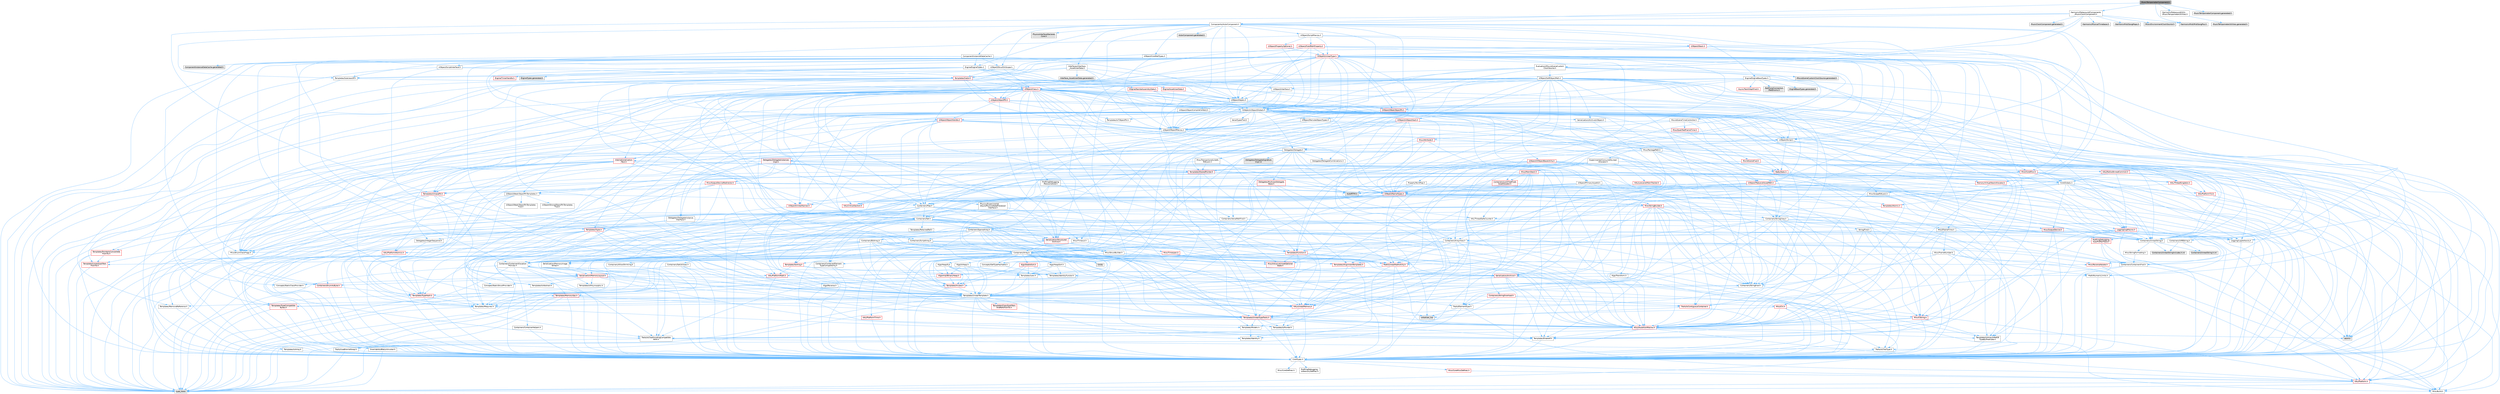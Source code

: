 digraph "MusicTempometerComponent.h"
{
 // INTERACTIVE_SVG=YES
 // LATEX_PDF_SIZE
  bgcolor="transparent";
  edge [fontname=Helvetica,fontsize=10,labelfontname=Helvetica,labelfontsize=10];
  node [fontname=Helvetica,fontsize=10,shape=box,height=0.2,width=0.4];
  Node1 [id="Node000001",label="MusicTempometerComponent.h",height=0.2,width=0.4,color="gray40", fillcolor="grey60", style="filled", fontcolor="black",tooltip=" "];
  Node1 -> Node2 [id="edge1_Node000001_Node000002",color="steelblue1",style="solid",tooltip=" "];
  Node2 [id="Node000002",label="HarmonixMetasound/Components\l/MusicClockComponent.h",height=0.2,width=0.4,color="grey40", fillcolor="white", style="filled",URL="$dc/dd9/MusicClockComponent_8h.html",tooltip=" "];
  Node2 -> Node3 [id="edge2_Node000002_Node000003",color="steelblue1",style="solid",tooltip=" "];
  Node3 [id="Node000003",label="Components/ActorComponent.h",height=0.2,width=0.4,color="grey40", fillcolor="white", style="filled",URL="$da/db1/ActorComponent_8h.html",tooltip=" "];
  Node3 -> Node4 [id="edge3_Node000003_Node000004",color="steelblue1",style="solid",tooltip=" "];
  Node4 [id="Node000004",label="UObject/ObjectMacros.h",height=0.2,width=0.4,color="grey40", fillcolor="white", style="filled",URL="$d8/d8d/ObjectMacros_8h.html",tooltip=" "];
  Node4 -> Node5 [id="edge4_Node000004_Node000005",color="steelblue1",style="solid",tooltip=" "];
  Node5 [id="Node000005",label="Misc/EnumClassFlags.h",height=0.2,width=0.4,color="grey40", fillcolor="white", style="filled",URL="$d8/de7/EnumClassFlags_8h.html",tooltip=" "];
  Node4 -> Node6 [id="edge5_Node000004_Node000006",color="steelblue1",style="solid",tooltip=" "];
  Node6 [id="Node000006",label="UObject/Script.h",height=0.2,width=0.4,color="grey40", fillcolor="white", style="filled",URL="$de/dc6/Script_8h.html",tooltip=" "];
  Node6 -> Node7 [id="edge6_Node000006_Node000007",color="steelblue1",style="solid",tooltip=" "];
  Node7 [id="Node000007",label="Delegates/Delegate.h",height=0.2,width=0.4,color="grey40", fillcolor="white", style="filled",URL="$d4/d80/Delegate_8h.html",tooltip=" "];
  Node7 -> Node8 [id="edge7_Node000007_Node000008",color="steelblue1",style="solid",tooltip=" "];
  Node8 [id="Node000008",label="CoreTypes.h",height=0.2,width=0.4,color="grey40", fillcolor="white", style="filled",URL="$dc/dec/CoreTypes_8h.html",tooltip=" "];
  Node8 -> Node9 [id="edge8_Node000008_Node000009",color="steelblue1",style="solid",tooltip=" "];
  Node9 [id="Node000009",label="HAL/Platform.h",height=0.2,width=0.4,color="red", fillcolor="#FFF0F0", style="filled",URL="$d9/dd0/Platform_8h.html",tooltip=" "];
  Node9 -> Node10 [id="edge9_Node000009_Node000010",color="steelblue1",style="solid",tooltip=" "];
  Node10 [id="Node000010",label="Misc/Build.h",height=0.2,width=0.4,color="grey40", fillcolor="white", style="filled",URL="$d3/dbb/Build_8h.html",tooltip=" "];
  Node9 -> Node12 [id="edge10_Node000009_Node000012",color="steelblue1",style="solid",tooltip=" "];
  Node12 [id="Node000012",label="type_traits",height=0.2,width=0.4,color="grey60", fillcolor="#E0E0E0", style="filled",tooltip=" "];
  Node8 -> Node19 [id="edge11_Node000008_Node000019",color="steelblue1",style="solid",tooltip=" "];
  Node19 [id="Node000019",label="ProfilingDebugging\l/UMemoryDefines.h",height=0.2,width=0.4,color="grey40", fillcolor="white", style="filled",URL="$d2/da2/UMemoryDefines_8h.html",tooltip=" "];
  Node8 -> Node20 [id="edge12_Node000008_Node000020",color="steelblue1",style="solid",tooltip=" "];
  Node20 [id="Node000020",label="Misc/CoreMiscDefines.h",height=0.2,width=0.4,color="red", fillcolor="#FFF0F0", style="filled",URL="$da/d38/CoreMiscDefines_8h.html",tooltip=" "];
  Node20 -> Node9 [id="edge13_Node000020_Node000009",color="steelblue1",style="solid",tooltip=" "];
  Node8 -> Node21 [id="edge14_Node000008_Node000021",color="steelblue1",style="solid",tooltip=" "];
  Node21 [id="Node000021",label="Misc/CoreDefines.h",height=0.2,width=0.4,color="grey40", fillcolor="white", style="filled",URL="$d3/dd2/CoreDefines_8h.html",tooltip=" "];
  Node7 -> Node22 [id="edge15_Node000007_Node000022",color="steelblue1",style="solid",tooltip=" "];
  Node22 [id="Node000022",label="Misc/AssertionMacros.h",height=0.2,width=0.4,color="red", fillcolor="#FFF0F0", style="filled",URL="$d0/dfa/AssertionMacros_8h.html",tooltip=" "];
  Node22 -> Node8 [id="edge16_Node000022_Node000008",color="steelblue1",style="solid",tooltip=" "];
  Node22 -> Node9 [id="edge17_Node000022_Node000009",color="steelblue1",style="solid",tooltip=" "];
  Node22 -> Node58 [id="edge18_Node000022_Node000058",color="steelblue1",style="solid",tooltip=" "];
  Node58 [id="Node000058",label="Templates/EnableIf.h",height=0.2,width=0.4,color="grey40", fillcolor="white", style="filled",URL="$d7/d60/EnableIf_8h.html",tooltip=" "];
  Node58 -> Node8 [id="edge19_Node000058_Node000008",color="steelblue1",style="solid",tooltip=" "];
  Node22 -> Node59 [id="edge20_Node000022_Node000059",color="steelblue1",style="solid",tooltip=" "];
  Node59 [id="Node000059",label="Templates/IsArrayOrRefOf\lTypeByPredicate.h",height=0.2,width=0.4,color="grey40", fillcolor="white", style="filled",URL="$d6/da1/IsArrayOrRefOfTypeByPredicate_8h.html",tooltip=" "];
  Node59 -> Node8 [id="edge21_Node000059_Node000008",color="steelblue1",style="solid",tooltip=" "];
  Node22 -> Node62 [id="edge22_Node000022_Node000062",color="steelblue1",style="solid",tooltip=" "];
  Node62 [id="Node000062",label="Traits/IsCharEncodingCompatible\lWith.h",height=0.2,width=0.4,color="grey40", fillcolor="white", style="filled",URL="$df/dd1/IsCharEncodingCompatibleWith_8h.html",tooltip=" "];
  Node62 -> Node12 [id="edge23_Node000062_Node000012",color="steelblue1",style="solid",tooltip=" "];
  Node62 -> Node63 [id="edge24_Node000062_Node000063",color="steelblue1",style="solid",tooltip=" "];
  Node63 [id="Node000063",label="Traits/IsCharType.h",height=0.2,width=0.4,color="grey40", fillcolor="white", style="filled",URL="$db/d51/IsCharType_8h.html",tooltip=" "];
  Node63 -> Node8 [id="edge25_Node000063_Node000008",color="steelblue1",style="solid",tooltip=" "];
  Node22 -> Node71 [id="edge26_Node000022_Node000071",color="steelblue1",style="solid",tooltip=" "];
  Node71 [id="Node000071",label="atomic",height=0.2,width=0.4,color="grey60", fillcolor="#E0E0E0", style="filled",tooltip=" "];
  Node7 -> Node72 [id="edge27_Node000007_Node000072",color="steelblue1",style="solid",tooltip=" "];
  Node72 [id="Node000072",label="UObject/NameTypes.h",height=0.2,width=0.4,color="red", fillcolor="#FFF0F0", style="filled",URL="$d6/d35/NameTypes_8h.html",tooltip=" "];
  Node72 -> Node8 [id="edge28_Node000072_Node000008",color="steelblue1",style="solid",tooltip=" "];
  Node72 -> Node22 [id="edge29_Node000072_Node000022",color="steelblue1",style="solid",tooltip=" "];
  Node72 -> Node73 [id="edge30_Node000072_Node000073",color="steelblue1",style="solid",tooltip=" "];
  Node73 [id="Node000073",label="HAL/UnrealMemory.h",height=0.2,width=0.4,color="red", fillcolor="#FFF0F0", style="filled",URL="$d9/d96/UnrealMemory_8h.html",tooltip=" "];
  Node73 -> Node8 [id="edge31_Node000073_Node000008",color="steelblue1",style="solid",tooltip=" "];
  Node73 -> Node93 [id="edge32_Node000073_Node000093",color="steelblue1",style="solid",tooltip=" "];
  Node93 [id="Node000093",label="Templates/IsPointer.h",height=0.2,width=0.4,color="grey40", fillcolor="white", style="filled",URL="$d7/d05/IsPointer_8h.html",tooltip=" "];
  Node93 -> Node8 [id="edge33_Node000093_Node000008",color="steelblue1",style="solid",tooltip=" "];
  Node72 -> Node94 [id="edge34_Node000072_Node000094",color="steelblue1",style="solid",tooltip=" "];
  Node94 [id="Node000094",label="Templates/UnrealTypeTraits.h",height=0.2,width=0.4,color="red", fillcolor="#FFF0F0", style="filled",URL="$d2/d2d/UnrealTypeTraits_8h.html",tooltip=" "];
  Node94 -> Node8 [id="edge35_Node000094_Node000008",color="steelblue1",style="solid",tooltip=" "];
  Node94 -> Node93 [id="edge36_Node000094_Node000093",color="steelblue1",style="solid",tooltip=" "];
  Node94 -> Node22 [id="edge37_Node000094_Node000022",color="steelblue1",style="solid",tooltip=" "];
  Node94 -> Node58 [id="edge38_Node000094_Node000058",color="steelblue1",style="solid",tooltip=" "];
  Node94 -> Node96 [id="edge39_Node000094_Node000096",color="steelblue1",style="solid",tooltip=" "];
  Node96 [id="Node000096",label="Templates/Models.h",height=0.2,width=0.4,color="grey40", fillcolor="white", style="filled",URL="$d3/d0c/Models_8h.html",tooltip=" "];
  Node96 -> Node67 [id="edge40_Node000096_Node000067",color="steelblue1",style="solid",tooltip=" "];
  Node67 [id="Node000067",label="Templates/Identity.h",height=0.2,width=0.4,color="grey40", fillcolor="white", style="filled",URL="$d0/dd5/Identity_8h.html",tooltip=" "];
  Node72 -> Node99 [id="edge41_Node000072_Node000099",color="steelblue1",style="solid",tooltip=" "];
  Node99 [id="Node000099",label="Templates/UnrealTemplate.h",height=0.2,width=0.4,color="grey40", fillcolor="white", style="filled",URL="$d4/d24/UnrealTemplate_8h.html",tooltip=" "];
  Node99 -> Node8 [id="edge42_Node000099_Node000008",color="steelblue1",style="solid",tooltip=" "];
  Node99 -> Node93 [id="edge43_Node000099_Node000093",color="steelblue1",style="solid",tooltip=" "];
  Node99 -> Node73 [id="edge44_Node000099_Node000073",color="steelblue1",style="solid",tooltip=" "];
  Node99 -> Node100 [id="edge45_Node000099_Node000100",color="steelblue1",style="solid",tooltip=" "];
  Node100 [id="Node000100",label="Templates/CopyQualifiers\lAndRefsFromTo.h",height=0.2,width=0.4,color="red", fillcolor="#FFF0F0", style="filled",URL="$d3/db3/CopyQualifiersAndRefsFromTo_8h.html",tooltip=" "];
  Node99 -> Node94 [id="edge46_Node000099_Node000094",color="steelblue1",style="solid",tooltip=" "];
  Node99 -> Node102 [id="edge47_Node000099_Node000102",color="steelblue1",style="solid",tooltip=" "];
  Node102 [id="Node000102",label="Templates/RemoveReference.h",height=0.2,width=0.4,color="grey40", fillcolor="white", style="filled",URL="$da/dbe/RemoveReference_8h.html",tooltip=" "];
  Node102 -> Node8 [id="edge48_Node000102_Node000008",color="steelblue1",style="solid",tooltip=" "];
  Node99 -> Node66 [id="edge49_Node000099_Node000066",color="steelblue1",style="solid",tooltip=" "];
  Node66 [id="Node000066",label="Templates/Requires.h",height=0.2,width=0.4,color="grey40", fillcolor="white", style="filled",URL="$dc/d96/Requires_8h.html",tooltip=" "];
  Node66 -> Node58 [id="edge50_Node000066_Node000058",color="steelblue1",style="solid",tooltip=" "];
  Node66 -> Node12 [id="edge51_Node000066_Node000012",color="steelblue1",style="solid",tooltip=" "];
  Node99 -> Node103 [id="edge52_Node000099_Node000103",color="steelblue1",style="solid",tooltip=" "];
  Node103 [id="Node000103",label="Templates/TypeCompatible\lBytes.h",height=0.2,width=0.4,color="red", fillcolor="#FFF0F0", style="filled",URL="$df/d0a/TypeCompatibleBytes_8h.html",tooltip=" "];
  Node103 -> Node8 [id="edge53_Node000103_Node000008",color="steelblue1",style="solid",tooltip=" "];
  Node103 -> Node12 [id="edge54_Node000103_Node000012",color="steelblue1",style="solid",tooltip=" "];
  Node99 -> Node67 [id="edge55_Node000099_Node000067",color="steelblue1",style="solid",tooltip=" "];
  Node99 -> Node28 [id="edge56_Node000099_Node000028",color="steelblue1",style="solid",tooltip=" "];
  Node28 [id="Node000028",label="Traits/IsContiguousContainer.h",height=0.2,width=0.4,color="red", fillcolor="#FFF0F0", style="filled",URL="$d5/d3c/IsContiguousContainer_8h.html",tooltip=" "];
  Node28 -> Node8 [id="edge57_Node000028_Node000008",color="steelblue1",style="solid",tooltip=" "];
  Node28 -> Node27 [id="edge58_Node000028_Node000027",color="steelblue1",style="solid",tooltip=" "];
  Node27 [id="Node000027",label="initializer_list",height=0.2,width=0.4,color="grey60", fillcolor="#E0E0E0", style="filled",tooltip=" "];
  Node99 -> Node104 [id="edge59_Node000099_Node000104",color="steelblue1",style="solid",tooltip=" "];
  Node104 [id="Node000104",label="Traits/UseBitwiseSwap.h",height=0.2,width=0.4,color="grey40", fillcolor="white", style="filled",URL="$db/df3/UseBitwiseSwap_8h.html",tooltip=" "];
  Node104 -> Node8 [id="edge60_Node000104_Node000008",color="steelblue1",style="solid",tooltip=" "];
  Node104 -> Node12 [id="edge61_Node000104_Node000012",color="steelblue1",style="solid",tooltip=" "];
  Node99 -> Node12 [id="edge62_Node000099_Node000012",color="steelblue1",style="solid",tooltip=" "];
  Node72 -> Node105 [id="edge63_Node000072_Node000105",color="steelblue1",style="solid",tooltip=" "];
  Node105 [id="Node000105",label="Containers/UnrealString.h",height=0.2,width=0.4,color="grey40", fillcolor="white", style="filled",URL="$d5/dba/UnrealString_8h.html",tooltip=" "];
  Node105 -> Node106 [id="edge64_Node000105_Node000106",color="steelblue1",style="solid",tooltip=" "];
  Node106 [id="Node000106",label="Containers/UnrealStringIncludes.h.inl",height=0.2,width=0.4,color="grey60", fillcolor="#E0E0E0", style="filled",tooltip=" "];
  Node105 -> Node107 [id="edge65_Node000105_Node000107",color="steelblue1",style="solid",tooltip=" "];
  Node107 [id="Node000107",label="Containers/UnrealString.h.inl",height=0.2,width=0.4,color="grey60", fillcolor="#E0E0E0", style="filled",tooltip=" "];
  Node105 -> Node108 [id="edge66_Node000105_Node000108",color="steelblue1",style="solid",tooltip=" "];
  Node108 [id="Node000108",label="Misc/StringFormatArg.h",height=0.2,width=0.4,color="grey40", fillcolor="white", style="filled",URL="$d2/d16/StringFormatArg_8h.html",tooltip=" "];
  Node108 -> Node31 [id="edge67_Node000108_Node000031",color="steelblue1",style="solid",tooltip=" "];
  Node31 [id="Node000031",label="Containers/ContainersFwd.h",height=0.2,width=0.4,color="grey40", fillcolor="white", style="filled",URL="$d4/d0a/ContainersFwd_8h.html",tooltip=" "];
  Node31 -> Node9 [id="edge68_Node000031_Node000009",color="steelblue1",style="solid",tooltip=" "];
  Node31 -> Node8 [id="edge69_Node000031_Node000008",color="steelblue1",style="solid",tooltip=" "];
  Node31 -> Node28 [id="edge70_Node000031_Node000028",color="steelblue1",style="solid",tooltip=" "];
  Node72 -> Node109 [id="edge71_Node000072_Node000109",color="steelblue1",style="solid",tooltip=" "];
  Node109 [id="Node000109",label="HAL/CriticalSection.h",height=0.2,width=0.4,color="red", fillcolor="#FFF0F0", style="filled",URL="$d6/d90/CriticalSection_8h.html",tooltip=" "];
  Node72 -> Node25 [id="edge72_Node000072_Node000025",color="steelblue1",style="solid",tooltip=" "];
  Node25 [id="Node000025",label="Containers/StringFwd.h",height=0.2,width=0.4,color="grey40", fillcolor="white", style="filled",URL="$df/d37/StringFwd_8h.html",tooltip=" "];
  Node25 -> Node8 [id="edge73_Node000025_Node000008",color="steelblue1",style="solid",tooltip=" "];
  Node25 -> Node26 [id="edge74_Node000025_Node000026",color="steelblue1",style="solid",tooltip=" "];
  Node26 [id="Node000026",label="Traits/ElementType.h",height=0.2,width=0.4,color="grey40", fillcolor="white", style="filled",URL="$d5/d4f/ElementType_8h.html",tooltip=" "];
  Node26 -> Node9 [id="edge75_Node000026_Node000009",color="steelblue1",style="solid",tooltip=" "];
  Node26 -> Node27 [id="edge76_Node000026_Node000027",color="steelblue1",style="solid",tooltip=" "];
  Node26 -> Node12 [id="edge77_Node000026_Node000012",color="steelblue1",style="solid",tooltip=" "];
  Node25 -> Node28 [id="edge78_Node000025_Node000028",color="steelblue1",style="solid",tooltip=" "];
  Node72 -> Node177 [id="edge79_Node000072_Node000177",color="steelblue1",style="solid",tooltip=" "];
  Node177 [id="Node000177",label="UObject/UnrealNames.h",height=0.2,width=0.4,color="red", fillcolor="#FFF0F0", style="filled",URL="$d8/db1/UnrealNames_8h.html",tooltip=" "];
  Node177 -> Node8 [id="edge80_Node000177_Node000008",color="steelblue1",style="solid",tooltip=" "];
  Node72 -> Node81 [id="edge81_Node000072_Node000081",color="steelblue1",style="solid",tooltip=" "];
  Node81 [id="Node000081",label="Templates/Atomic.h",height=0.2,width=0.4,color="red", fillcolor="#FFF0F0", style="filled",URL="$d3/d91/Atomic_8h.html",tooltip=" "];
  Node81 -> Node82 [id="edge82_Node000081_Node000082",color="steelblue1",style="solid",tooltip=" "];
  Node82 [id="Node000082",label="HAL/ThreadSafeCounter.h",height=0.2,width=0.4,color="grey40", fillcolor="white", style="filled",URL="$dc/dc9/ThreadSafeCounter_8h.html",tooltip=" "];
  Node82 -> Node8 [id="edge83_Node000082_Node000008",color="steelblue1",style="solid",tooltip=" "];
  Node82 -> Node51 [id="edge84_Node000082_Node000051",color="steelblue1",style="solid",tooltip=" "];
  Node51 [id="Node000051",label="HAL/PlatformAtomics.h",height=0.2,width=0.4,color="red", fillcolor="#FFF0F0", style="filled",URL="$d3/d36/PlatformAtomics_8h.html",tooltip=" "];
  Node51 -> Node8 [id="edge85_Node000051_Node000008",color="steelblue1",style="solid",tooltip=" "];
  Node81 -> Node71 [id="edge86_Node000081_Node000071",color="steelblue1",style="solid",tooltip=" "];
  Node72 -> Node143 [id="edge87_Node000072_Node000143",color="steelblue1",style="solid",tooltip=" "];
  Node143 [id="Node000143",label="Serialization/MemoryLayout.h",height=0.2,width=0.4,color="red", fillcolor="#FFF0F0", style="filled",URL="$d7/d66/MemoryLayout_8h.html",tooltip=" "];
  Node143 -> Node144 [id="edge88_Node000143_Node000144",color="steelblue1",style="solid",tooltip=" "];
  Node144 [id="Node000144",label="Concepts/StaticClassProvider.h",height=0.2,width=0.4,color="grey40", fillcolor="white", style="filled",URL="$dd/d83/StaticClassProvider_8h.html",tooltip=" "];
  Node143 -> Node145 [id="edge89_Node000143_Node000145",color="steelblue1",style="solid",tooltip=" "];
  Node145 [id="Node000145",label="Concepts/StaticStructProvider.h",height=0.2,width=0.4,color="grey40", fillcolor="white", style="filled",URL="$d5/d77/StaticStructProvider_8h.html",tooltip=" "];
  Node143 -> Node146 [id="edge90_Node000143_Node000146",color="steelblue1",style="solid",tooltip=" "];
  Node146 [id="Node000146",label="Containers/EnumAsByte.h",height=0.2,width=0.4,color="red", fillcolor="#FFF0F0", style="filled",URL="$d6/d9a/EnumAsByte_8h.html",tooltip=" "];
  Node146 -> Node8 [id="edge91_Node000146_Node000008",color="steelblue1",style="solid",tooltip=" "];
  Node146 -> Node147 [id="edge92_Node000146_Node000147",color="steelblue1",style="solid",tooltip=" "];
  Node147 [id="Node000147",label="Templates/TypeHash.h",height=0.2,width=0.4,color="red", fillcolor="#FFF0F0", style="filled",URL="$d1/d62/TypeHash_8h.html",tooltip=" "];
  Node147 -> Node8 [id="edge93_Node000147_Node000008",color="steelblue1",style="solid",tooltip=" "];
  Node147 -> Node66 [id="edge94_Node000147_Node000066",color="steelblue1",style="solid",tooltip=" "];
  Node147 -> Node148 [id="edge95_Node000147_Node000148",color="steelblue1",style="solid",tooltip=" "];
  Node148 [id="Node000148",label="Misc/Crc.h",height=0.2,width=0.4,color="red", fillcolor="#FFF0F0", style="filled",URL="$d4/dd2/Crc_8h.html",tooltip=" "];
  Node148 -> Node8 [id="edge96_Node000148_Node000008",color="steelblue1",style="solid",tooltip=" "];
  Node148 -> Node22 [id="edge97_Node000148_Node000022",color="steelblue1",style="solid",tooltip=" "];
  Node148 -> Node149 [id="edge98_Node000148_Node000149",color="steelblue1",style="solid",tooltip=" "];
  Node149 [id="Node000149",label="Misc/CString.h",height=0.2,width=0.4,color="red", fillcolor="#FFF0F0", style="filled",URL="$d2/d49/CString_8h.html",tooltip=" "];
  Node149 -> Node8 [id="edge99_Node000149_Node000008",color="steelblue1",style="solid",tooltip=" "];
  Node149 -> Node22 [id="edge100_Node000149_Node000022",color="steelblue1",style="solid",tooltip=" "];
  Node149 -> Node59 [id="edge101_Node000149_Node000059",color="steelblue1",style="solid",tooltip=" "];
  Node149 -> Node62 [id="edge102_Node000149_Node000062",color="steelblue1",style="solid",tooltip=" "];
  Node148 -> Node94 [id="edge103_Node000148_Node000094",color="steelblue1",style="solid",tooltip=" "];
  Node148 -> Node63 [id="edge104_Node000148_Node000063",color="steelblue1",style="solid",tooltip=" "];
  Node147 -> Node12 [id="edge105_Node000147_Node000012",color="steelblue1",style="solid",tooltip=" "];
  Node143 -> Node25 [id="edge106_Node000143_Node000025",color="steelblue1",style="solid",tooltip=" "];
  Node143 -> Node73 [id="edge107_Node000143_Node000073",color="steelblue1",style="solid",tooltip=" "];
  Node143 -> Node58 [id="edge108_Node000143_Node000058",color="steelblue1",style="solid",tooltip=" "];
  Node143 -> Node155 [id="edge109_Node000143_Node000155",color="steelblue1",style="solid",tooltip=" "];
  Node155 [id="Node000155",label="Templates/IsAbstract.h",height=0.2,width=0.4,color="grey40", fillcolor="white", style="filled",URL="$d8/db7/IsAbstract_8h.html",tooltip=" "];
  Node143 -> Node123 [id="edge110_Node000143_Node000123",color="steelblue1",style="solid",tooltip=" "];
  Node123 [id="Node000123",label="Templates/IsPolymorphic.h",height=0.2,width=0.4,color="grey40", fillcolor="white", style="filled",URL="$dc/d20/IsPolymorphic_8h.html",tooltip=" "];
  Node143 -> Node96 [id="edge111_Node000143_Node000096",color="steelblue1",style="solid",tooltip=" "];
  Node143 -> Node99 [id="edge112_Node000143_Node000099",color="steelblue1",style="solid",tooltip=" "];
  Node72 -> Node126 [id="edge113_Node000072_Node000126",color="steelblue1",style="solid",tooltip=" "];
  Node126 [id="Node000126",label="Misc/IntrusiveUnsetOptional\lState.h",height=0.2,width=0.4,color="red", fillcolor="#FFF0F0", style="filled",URL="$d2/d0a/IntrusiveUnsetOptionalState_8h.html",tooltip=" "];
  Node72 -> Node179 [id="edge114_Node000072_Node000179",color="steelblue1",style="solid",tooltip=" "];
  Node179 [id="Node000179",label="Misc/StringBuilder.h",height=0.2,width=0.4,color="red", fillcolor="#FFF0F0", style="filled",URL="$d4/d52/StringBuilder_8h.html",tooltip=" "];
  Node179 -> Node25 [id="edge115_Node000179_Node000025",color="steelblue1",style="solid",tooltip=" "];
  Node179 -> Node180 [id="edge116_Node000179_Node000180",color="steelblue1",style="solid",tooltip=" "];
  Node180 [id="Node000180",label="Containers/StringView.h",height=0.2,width=0.4,color="grey40", fillcolor="white", style="filled",URL="$dd/dea/StringView_8h.html",tooltip=" "];
  Node180 -> Node8 [id="edge117_Node000180_Node000008",color="steelblue1",style="solid",tooltip=" "];
  Node180 -> Node25 [id="edge118_Node000180_Node000025",color="steelblue1",style="solid",tooltip=" "];
  Node180 -> Node73 [id="edge119_Node000180_Node000073",color="steelblue1",style="solid",tooltip=" "];
  Node180 -> Node45 [id="edge120_Node000180_Node000045",color="steelblue1",style="solid",tooltip=" "];
  Node45 [id="Node000045",label="Math/NumericLimits.h",height=0.2,width=0.4,color="grey40", fillcolor="white", style="filled",URL="$df/d1b/NumericLimits_8h.html",tooltip=" "];
  Node45 -> Node8 [id="edge121_Node000045_Node000008",color="steelblue1",style="solid",tooltip=" "];
  Node180 -> Node174 [id="edge122_Node000180_Node000174",color="steelblue1",style="solid",tooltip=" "];
  Node174 [id="Node000174",label="Math/UnrealMathUtility.h",height=0.2,width=0.4,color="red", fillcolor="#FFF0F0", style="filled",URL="$db/db8/UnrealMathUtility_8h.html",tooltip=" "];
  Node174 -> Node8 [id="edge123_Node000174_Node000008",color="steelblue1",style="solid",tooltip=" "];
  Node174 -> Node22 [id="edge124_Node000174_Node000022",color="steelblue1",style="solid",tooltip=" "];
  Node174 -> Node115 [id="edge125_Node000174_Node000115",color="steelblue1",style="solid",tooltip=" "];
  Node115 [id="Node000115",label="HAL/PlatformMath.h",height=0.2,width=0.4,color="red", fillcolor="#FFF0F0", style="filled",URL="$dc/d53/PlatformMath_8h.html",tooltip=" "];
  Node115 -> Node8 [id="edge126_Node000115_Node000008",color="steelblue1",style="solid",tooltip=" "];
  Node174 -> Node67 [id="edge127_Node000174_Node000067",color="steelblue1",style="solid",tooltip=" "];
  Node174 -> Node66 [id="edge128_Node000174_Node000066",color="steelblue1",style="solid",tooltip=" "];
  Node180 -> Node148 [id="edge129_Node000180_Node000148",color="steelblue1",style="solid",tooltip=" "];
  Node180 -> Node149 [id="edge130_Node000180_Node000149",color="steelblue1",style="solid",tooltip=" "];
  Node180 -> Node128 [id="edge131_Node000180_Node000128",color="steelblue1",style="solid",tooltip=" "];
  Node128 [id="Node000128",label="Misc/ReverseIterate.h",height=0.2,width=0.4,color="red", fillcolor="#FFF0F0", style="filled",URL="$db/de3/ReverseIterate_8h.html",tooltip=" "];
  Node128 -> Node9 [id="edge132_Node000128_Node000009",color="steelblue1",style="solid",tooltip=" "];
  Node180 -> Node181 [id="edge133_Node000180_Node000181",color="steelblue1",style="solid",tooltip=" "];
  Node181 [id="Node000181",label="String/Find.h",height=0.2,width=0.4,color="grey40", fillcolor="white", style="filled",URL="$d7/dda/String_2Find_8h.html",tooltip=" "];
  Node181 -> Node182 [id="edge134_Node000181_Node000182",color="steelblue1",style="solid",tooltip=" "];
  Node182 [id="Node000182",label="Containers/ArrayView.h",height=0.2,width=0.4,color="grey40", fillcolor="white", style="filled",URL="$d7/df4/ArrayView_8h.html",tooltip=" "];
  Node182 -> Node8 [id="edge135_Node000182_Node000008",color="steelblue1",style="solid",tooltip=" "];
  Node182 -> Node31 [id="edge136_Node000182_Node000031",color="steelblue1",style="solid",tooltip=" "];
  Node182 -> Node22 [id="edge137_Node000182_Node000022",color="steelblue1",style="solid",tooltip=" "];
  Node182 -> Node128 [id="edge138_Node000182_Node000128",color="steelblue1",style="solid",tooltip=" "];
  Node182 -> Node126 [id="edge139_Node000182_Node000126",color="steelblue1",style="solid",tooltip=" "];
  Node182 -> Node158 [id="edge140_Node000182_Node000158",color="steelblue1",style="solid",tooltip=" "];
  Node158 [id="Node000158",label="Templates/Invoke.h",height=0.2,width=0.4,color="red", fillcolor="#FFF0F0", style="filled",URL="$d7/deb/Invoke_8h.html",tooltip=" "];
  Node158 -> Node8 [id="edge141_Node000158_Node000008",color="steelblue1",style="solid",tooltip=" "];
  Node158 -> Node99 [id="edge142_Node000158_Node000099",color="steelblue1",style="solid",tooltip=" "];
  Node158 -> Node12 [id="edge143_Node000158_Node000012",color="steelblue1",style="solid",tooltip=" "];
  Node182 -> Node94 [id="edge144_Node000182_Node000094",color="steelblue1",style="solid",tooltip=" "];
  Node182 -> Node26 [id="edge145_Node000182_Node000026",color="steelblue1",style="solid",tooltip=" "];
  Node182 -> Node125 [id="edge146_Node000182_Node000125",color="steelblue1",style="solid",tooltip=" "];
  Node125 [id="Node000125",label="Containers/Array.h",height=0.2,width=0.4,color="grey40", fillcolor="white", style="filled",URL="$df/dd0/Array_8h.html",tooltip=" "];
  Node125 -> Node8 [id="edge147_Node000125_Node000008",color="steelblue1",style="solid",tooltip=" "];
  Node125 -> Node22 [id="edge148_Node000125_Node000022",color="steelblue1",style="solid",tooltip=" "];
  Node125 -> Node126 [id="edge149_Node000125_Node000126",color="steelblue1",style="solid",tooltip=" "];
  Node125 -> Node128 [id="edge150_Node000125_Node000128",color="steelblue1",style="solid",tooltip=" "];
  Node125 -> Node73 [id="edge151_Node000125_Node000073",color="steelblue1",style="solid",tooltip=" "];
  Node125 -> Node94 [id="edge152_Node000125_Node000094",color="steelblue1",style="solid",tooltip=" "];
  Node125 -> Node99 [id="edge153_Node000125_Node000099",color="steelblue1",style="solid",tooltip=" "];
  Node125 -> Node130 [id="edge154_Node000125_Node000130",color="steelblue1",style="solid",tooltip=" "];
  Node130 [id="Node000130",label="Containers/AllowShrinking.h",height=0.2,width=0.4,color="grey40", fillcolor="white", style="filled",URL="$d7/d1a/AllowShrinking_8h.html",tooltip=" "];
  Node130 -> Node8 [id="edge155_Node000130_Node000008",color="steelblue1",style="solid",tooltip=" "];
  Node125 -> Node113 [id="edge156_Node000125_Node000113",color="steelblue1",style="solid",tooltip=" "];
  Node113 [id="Node000113",label="Containers/ContainerAllocation\lPolicies.h",height=0.2,width=0.4,color="grey40", fillcolor="white", style="filled",URL="$d7/dff/ContainerAllocationPolicies_8h.html",tooltip=" "];
  Node113 -> Node8 [id="edge157_Node000113_Node000008",color="steelblue1",style="solid",tooltip=" "];
  Node113 -> Node114 [id="edge158_Node000113_Node000114",color="steelblue1",style="solid",tooltip=" "];
  Node114 [id="Node000114",label="Containers/ContainerHelpers.h",height=0.2,width=0.4,color="grey40", fillcolor="white", style="filled",URL="$d7/d33/ContainerHelpers_8h.html",tooltip=" "];
  Node114 -> Node8 [id="edge159_Node000114_Node000008",color="steelblue1",style="solid",tooltip=" "];
  Node113 -> Node113 [id="edge160_Node000113_Node000113",color="steelblue1",style="solid",tooltip=" "];
  Node113 -> Node115 [id="edge161_Node000113_Node000115",color="steelblue1",style="solid",tooltip=" "];
  Node113 -> Node73 [id="edge162_Node000113_Node000073",color="steelblue1",style="solid",tooltip=" "];
  Node113 -> Node45 [id="edge163_Node000113_Node000045",color="steelblue1",style="solid",tooltip=" "];
  Node113 -> Node22 [id="edge164_Node000113_Node000022",color="steelblue1",style="solid",tooltip=" "];
  Node113 -> Node123 [id="edge165_Node000113_Node000123",color="steelblue1",style="solid",tooltip=" "];
  Node113 -> Node124 [id="edge166_Node000113_Node000124",color="steelblue1",style="solid",tooltip=" "];
  Node124 [id="Node000124",label="Templates/MemoryOps.h",height=0.2,width=0.4,color="red", fillcolor="#FFF0F0", style="filled",URL="$db/dea/MemoryOps_8h.html",tooltip=" "];
  Node124 -> Node8 [id="edge167_Node000124_Node000008",color="steelblue1",style="solid",tooltip=" "];
  Node124 -> Node73 [id="edge168_Node000124_Node000073",color="steelblue1",style="solid",tooltip=" "];
  Node124 -> Node66 [id="edge169_Node000124_Node000066",color="steelblue1",style="solid",tooltip=" "];
  Node124 -> Node94 [id="edge170_Node000124_Node000094",color="steelblue1",style="solid",tooltip=" "];
  Node124 -> Node104 [id="edge171_Node000124_Node000104",color="steelblue1",style="solid",tooltip=" "];
  Node124 -> Node12 [id="edge172_Node000124_Node000012",color="steelblue1",style="solid",tooltip=" "];
  Node113 -> Node103 [id="edge173_Node000113_Node000103",color="steelblue1",style="solid",tooltip=" "];
  Node113 -> Node12 [id="edge174_Node000113_Node000012",color="steelblue1",style="solid",tooltip=" "];
  Node125 -> Node131 [id="edge175_Node000125_Node000131",color="steelblue1",style="solid",tooltip=" "];
  Node131 [id="Node000131",label="Containers/ContainerElement\lTypeCompatibility.h",height=0.2,width=0.4,color="grey40", fillcolor="white", style="filled",URL="$df/ddf/ContainerElementTypeCompatibility_8h.html",tooltip=" "];
  Node131 -> Node8 [id="edge176_Node000131_Node000008",color="steelblue1",style="solid",tooltip=" "];
  Node131 -> Node94 [id="edge177_Node000131_Node000094",color="steelblue1",style="solid",tooltip=" "];
  Node125 -> Node132 [id="edge178_Node000125_Node000132",color="steelblue1",style="solid",tooltip=" "];
  Node132 [id="Node000132",label="Serialization/Archive.h",height=0.2,width=0.4,color="red", fillcolor="#FFF0F0", style="filled",URL="$d7/d3b/Archive_8h.html",tooltip=" "];
  Node132 -> Node8 [id="edge179_Node000132_Node000008",color="steelblue1",style="solid",tooltip=" "];
  Node132 -> Node22 [id="edge180_Node000132_Node000022",color="steelblue1",style="solid",tooltip=" "];
  Node132 -> Node10 [id="edge181_Node000132_Node000010",color="steelblue1",style="solid",tooltip=" "];
  Node132 -> Node58 [id="edge182_Node000132_Node000058",color="steelblue1",style="solid",tooltip=" "];
  Node132 -> Node59 [id="edge183_Node000132_Node000059",color="steelblue1",style="solid",tooltip=" "];
  Node132 -> Node99 [id="edge184_Node000132_Node000099",color="steelblue1",style="solid",tooltip=" "];
  Node132 -> Node62 [id="edge185_Node000132_Node000062",color="steelblue1",style="solid",tooltip=" "];
  Node125 -> Node142 [id="edge186_Node000125_Node000142",color="steelblue1",style="solid",tooltip=" "];
  Node142 [id="Node000142",label="Serialization/MemoryImage\lWriter.h",height=0.2,width=0.4,color="grey40", fillcolor="white", style="filled",URL="$d0/d08/MemoryImageWriter_8h.html",tooltip=" "];
  Node142 -> Node8 [id="edge187_Node000142_Node000008",color="steelblue1",style="solid",tooltip=" "];
  Node142 -> Node143 [id="edge188_Node000142_Node000143",color="steelblue1",style="solid",tooltip=" "];
  Node125 -> Node156 [id="edge189_Node000125_Node000156",color="steelblue1",style="solid",tooltip=" "];
  Node156 [id="Node000156",label="Algo/Heapify.h",height=0.2,width=0.4,color="grey40", fillcolor="white", style="filled",URL="$d0/d2a/Heapify_8h.html",tooltip=" "];
  Node156 -> Node157 [id="edge190_Node000156_Node000157",color="steelblue1",style="solid",tooltip=" "];
  Node157 [id="Node000157",label="Algo/Impl/BinaryHeap.h",height=0.2,width=0.4,color="red", fillcolor="#FFF0F0", style="filled",URL="$d7/da3/Algo_2Impl_2BinaryHeap_8h.html",tooltip=" "];
  Node157 -> Node158 [id="edge191_Node000157_Node000158",color="steelblue1",style="solid",tooltip=" "];
  Node157 -> Node12 [id="edge192_Node000157_Node000012",color="steelblue1",style="solid",tooltip=" "];
  Node156 -> Node162 [id="edge193_Node000156_Node000162",color="steelblue1",style="solid",tooltip=" "];
  Node162 [id="Node000162",label="Templates/IdentityFunctor.h",height=0.2,width=0.4,color="grey40", fillcolor="white", style="filled",URL="$d7/d2e/IdentityFunctor_8h.html",tooltip=" "];
  Node162 -> Node9 [id="edge194_Node000162_Node000009",color="steelblue1",style="solid",tooltip=" "];
  Node156 -> Node158 [id="edge195_Node000156_Node000158",color="steelblue1",style="solid",tooltip=" "];
  Node156 -> Node163 [id="edge196_Node000156_Node000163",color="steelblue1",style="solid",tooltip=" "];
  Node163 [id="Node000163",label="Templates/Less.h",height=0.2,width=0.4,color="grey40", fillcolor="white", style="filled",URL="$de/dc8/Less_8h.html",tooltip=" "];
  Node163 -> Node8 [id="edge197_Node000163_Node000008",color="steelblue1",style="solid",tooltip=" "];
  Node163 -> Node99 [id="edge198_Node000163_Node000099",color="steelblue1",style="solid",tooltip=" "];
  Node156 -> Node99 [id="edge199_Node000156_Node000099",color="steelblue1",style="solid",tooltip=" "];
  Node125 -> Node164 [id="edge200_Node000125_Node000164",color="steelblue1",style="solid",tooltip=" "];
  Node164 [id="Node000164",label="Algo/HeapSort.h",height=0.2,width=0.4,color="grey40", fillcolor="white", style="filled",URL="$d3/d92/HeapSort_8h.html",tooltip=" "];
  Node164 -> Node157 [id="edge201_Node000164_Node000157",color="steelblue1",style="solid",tooltip=" "];
  Node164 -> Node162 [id="edge202_Node000164_Node000162",color="steelblue1",style="solid",tooltip=" "];
  Node164 -> Node163 [id="edge203_Node000164_Node000163",color="steelblue1",style="solid",tooltip=" "];
  Node164 -> Node99 [id="edge204_Node000164_Node000099",color="steelblue1",style="solid",tooltip=" "];
  Node125 -> Node165 [id="edge205_Node000125_Node000165",color="steelblue1",style="solid",tooltip=" "];
  Node165 [id="Node000165",label="Algo/IsHeap.h",height=0.2,width=0.4,color="grey40", fillcolor="white", style="filled",URL="$de/d32/IsHeap_8h.html",tooltip=" "];
  Node165 -> Node157 [id="edge206_Node000165_Node000157",color="steelblue1",style="solid",tooltip=" "];
  Node165 -> Node162 [id="edge207_Node000165_Node000162",color="steelblue1",style="solid",tooltip=" "];
  Node165 -> Node158 [id="edge208_Node000165_Node000158",color="steelblue1",style="solid",tooltip=" "];
  Node165 -> Node163 [id="edge209_Node000165_Node000163",color="steelblue1",style="solid",tooltip=" "];
  Node165 -> Node99 [id="edge210_Node000165_Node000099",color="steelblue1",style="solid",tooltip=" "];
  Node125 -> Node157 [id="edge211_Node000125_Node000157",color="steelblue1",style="solid",tooltip=" "];
  Node125 -> Node166 [id="edge212_Node000125_Node000166",color="steelblue1",style="solid",tooltip=" "];
  Node166 [id="Node000166",label="Algo/StableSort.h",height=0.2,width=0.4,color="red", fillcolor="#FFF0F0", style="filled",URL="$d7/d3c/StableSort_8h.html",tooltip=" "];
  Node166 -> Node162 [id="edge213_Node000166_Node000162",color="steelblue1",style="solid",tooltip=" "];
  Node166 -> Node158 [id="edge214_Node000166_Node000158",color="steelblue1",style="solid",tooltip=" "];
  Node166 -> Node163 [id="edge215_Node000166_Node000163",color="steelblue1",style="solid",tooltip=" "];
  Node166 -> Node99 [id="edge216_Node000166_Node000099",color="steelblue1",style="solid",tooltip=" "];
  Node125 -> Node169 [id="edge217_Node000125_Node000169",color="steelblue1",style="solid",tooltip=" "];
  Node169 [id="Node000169",label="Concepts/GetTypeHashable.h",height=0.2,width=0.4,color="grey40", fillcolor="white", style="filled",URL="$d3/da2/GetTypeHashable_8h.html",tooltip=" "];
  Node169 -> Node8 [id="edge218_Node000169_Node000008",color="steelblue1",style="solid",tooltip=" "];
  Node169 -> Node147 [id="edge219_Node000169_Node000147",color="steelblue1",style="solid",tooltip=" "];
  Node125 -> Node162 [id="edge220_Node000125_Node000162",color="steelblue1",style="solid",tooltip=" "];
  Node125 -> Node158 [id="edge221_Node000125_Node000158",color="steelblue1",style="solid",tooltip=" "];
  Node125 -> Node163 [id="edge222_Node000125_Node000163",color="steelblue1",style="solid",tooltip=" "];
  Node125 -> Node170 [id="edge223_Node000125_Node000170",color="steelblue1",style="solid",tooltip=" "];
  Node170 [id="Node000170",label="Templates/LosesQualifiers\lFromTo.h",height=0.2,width=0.4,color="red", fillcolor="#FFF0F0", style="filled",URL="$d2/db3/LosesQualifiersFromTo_8h.html",tooltip=" "];
  Node170 -> Node12 [id="edge224_Node000170_Node000012",color="steelblue1",style="solid",tooltip=" "];
  Node125 -> Node66 [id="edge225_Node000125_Node000066",color="steelblue1",style="solid",tooltip=" "];
  Node125 -> Node171 [id="edge226_Node000125_Node000171",color="steelblue1",style="solid",tooltip=" "];
  Node171 [id="Node000171",label="Templates/Sorting.h",height=0.2,width=0.4,color="red", fillcolor="#FFF0F0", style="filled",URL="$d3/d9e/Sorting_8h.html",tooltip=" "];
  Node171 -> Node8 [id="edge227_Node000171_Node000008",color="steelblue1",style="solid",tooltip=" "];
  Node171 -> Node115 [id="edge228_Node000171_Node000115",color="steelblue1",style="solid",tooltip=" "];
  Node171 -> Node163 [id="edge229_Node000171_Node000163",color="steelblue1",style="solid",tooltip=" "];
  Node125 -> Node175 [id="edge230_Node000125_Node000175",color="steelblue1",style="solid",tooltip=" "];
  Node175 [id="Node000175",label="Templates/AlignmentTemplates.h",height=0.2,width=0.4,color="red", fillcolor="#FFF0F0", style="filled",URL="$dd/d32/AlignmentTemplates_8h.html",tooltip=" "];
  Node175 -> Node8 [id="edge231_Node000175_Node000008",color="steelblue1",style="solid",tooltip=" "];
  Node175 -> Node93 [id="edge232_Node000175_Node000093",color="steelblue1",style="solid",tooltip=" "];
  Node125 -> Node26 [id="edge233_Node000125_Node000026",color="steelblue1",style="solid",tooltip=" "];
  Node125 -> Node121 [id="edge234_Node000125_Node000121",color="steelblue1",style="solid",tooltip=" "];
  Node121 [id="Node000121",label="limits",height=0.2,width=0.4,color="grey60", fillcolor="#E0E0E0", style="filled",tooltip=" "];
  Node125 -> Node12 [id="edge235_Node000125_Node000012",color="steelblue1",style="solid",tooltip=" "];
  Node182 -> Node174 [id="edge236_Node000182_Node000174",color="steelblue1",style="solid",tooltip=" "];
  Node182 -> Node12 [id="edge237_Node000182_Node000012",color="steelblue1",style="solid",tooltip=" "];
  Node181 -> Node31 [id="edge238_Node000181_Node000031",color="steelblue1",style="solid",tooltip=" "];
  Node181 -> Node25 [id="edge239_Node000181_Node000025",color="steelblue1",style="solid",tooltip=" "];
  Node181 -> Node8 [id="edge240_Node000181_Node000008",color="steelblue1",style="solid",tooltip=" "];
  Node181 -> Node149 [id="edge241_Node000181_Node000149",color="steelblue1",style="solid",tooltip=" "];
  Node180 -> Node66 [id="edge242_Node000180_Node000066",color="steelblue1",style="solid",tooltip=" "];
  Node180 -> Node99 [id="edge243_Node000180_Node000099",color="steelblue1",style="solid",tooltip=" "];
  Node180 -> Node26 [id="edge244_Node000180_Node000026",color="steelblue1",style="solid",tooltip=" "];
  Node180 -> Node62 [id="edge245_Node000180_Node000062",color="steelblue1",style="solid",tooltip=" "];
  Node180 -> Node63 [id="edge246_Node000180_Node000063",color="steelblue1",style="solid",tooltip=" "];
  Node180 -> Node28 [id="edge247_Node000180_Node000028",color="steelblue1",style="solid",tooltip=" "];
  Node180 -> Node12 [id="edge248_Node000180_Node000012",color="steelblue1",style="solid",tooltip=" "];
  Node179 -> Node8 [id="edge249_Node000179_Node000008",color="steelblue1",style="solid",tooltip=" "];
  Node179 -> Node73 [id="edge250_Node000179_Node000073",color="steelblue1",style="solid",tooltip=" "];
  Node179 -> Node22 [id="edge251_Node000179_Node000022",color="steelblue1",style="solid",tooltip=" "];
  Node179 -> Node149 [id="edge252_Node000179_Node000149",color="steelblue1",style="solid",tooltip=" "];
  Node179 -> Node58 [id="edge253_Node000179_Node000058",color="steelblue1",style="solid",tooltip=" "];
  Node179 -> Node59 [id="edge254_Node000179_Node000059",color="steelblue1",style="solid",tooltip=" "];
  Node179 -> Node66 [id="edge255_Node000179_Node000066",color="steelblue1",style="solid",tooltip=" "];
  Node179 -> Node99 [id="edge256_Node000179_Node000099",color="steelblue1",style="solid",tooltip=" "];
  Node179 -> Node94 [id="edge257_Node000179_Node000094",color="steelblue1",style="solid",tooltip=" "];
  Node179 -> Node62 [id="edge258_Node000179_Node000062",color="steelblue1",style="solid",tooltip=" "];
  Node179 -> Node63 [id="edge259_Node000179_Node000063",color="steelblue1",style="solid",tooltip=" "];
  Node179 -> Node28 [id="edge260_Node000179_Node000028",color="steelblue1",style="solid",tooltip=" "];
  Node179 -> Node12 [id="edge261_Node000179_Node000012",color="steelblue1",style="solid",tooltip=" "];
  Node7 -> Node185 [id="edge262_Node000007_Node000185",color="steelblue1",style="solid",tooltip=" "];
  Node185 [id="Node000185",label="Templates/SharedPointer.h",height=0.2,width=0.4,color="red", fillcolor="#FFF0F0", style="filled",URL="$d2/d17/SharedPointer_8h.html",tooltip=" "];
  Node185 -> Node8 [id="edge263_Node000185_Node000008",color="steelblue1",style="solid",tooltip=" "];
  Node185 -> Node126 [id="edge264_Node000185_Node000126",color="steelblue1",style="solid",tooltip=" "];
  Node185 -> Node186 [id="edge265_Node000185_Node000186",color="steelblue1",style="solid",tooltip=" "];
  Node186 [id="Node000186",label="Templates/PointerIsConvertible\lFromTo.h",height=0.2,width=0.4,color="red", fillcolor="#FFF0F0", style="filled",URL="$d6/d65/PointerIsConvertibleFromTo_8h.html",tooltip=" "];
  Node186 -> Node8 [id="edge266_Node000186_Node000008",color="steelblue1",style="solid",tooltip=" "];
  Node186 -> Node170 [id="edge267_Node000186_Node000170",color="steelblue1",style="solid",tooltip=" "];
  Node186 -> Node12 [id="edge268_Node000186_Node000012",color="steelblue1",style="solid",tooltip=" "];
  Node185 -> Node22 [id="edge269_Node000185_Node000022",color="steelblue1",style="solid",tooltip=" "];
  Node185 -> Node73 [id="edge270_Node000185_Node000073",color="steelblue1",style="solid",tooltip=" "];
  Node185 -> Node125 [id="edge271_Node000185_Node000125",color="steelblue1",style="solid",tooltip=" "];
  Node185 -> Node187 [id="edge272_Node000185_Node000187",color="steelblue1",style="solid",tooltip=" "];
  Node187 [id="Node000187",label="Containers/Map.h",height=0.2,width=0.4,color="grey40", fillcolor="white", style="filled",URL="$df/d79/Map_8h.html",tooltip=" "];
  Node187 -> Node8 [id="edge273_Node000187_Node000008",color="steelblue1",style="solid",tooltip=" "];
  Node187 -> Node188 [id="edge274_Node000187_Node000188",color="steelblue1",style="solid",tooltip=" "];
  Node188 [id="Node000188",label="Algo/Reverse.h",height=0.2,width=0.4,color="grey40", fillcolor="white", style="filled",URL="$d5/d93/Reverse_8h.html",tooltip=" "];
  Node188 -> Node8 [id="edge275_Node000188_Node000008",color="steelblue1",style="solid",tooltip=" "];
  Node188 -> Node99 [id="edge276_Node000188_Node000099",color="steelblue1",style="solid",tooltip=" "];
  Node187 -> Node131 [id="edge277_Node000187_Node000131",color="steelblue1",style="solid",tooltip=" "];
  Node187 -> Node189 [id="edge278_Node000187_Node000189",color="steelblue1",style="solid",tooltip=" "];
  Node189 [id="Node000189",label="Containers/Set.h",height=0.2,width=0.4,color="grey40", fillcolor="white", style="filled",URL="$d4/d45/Set_8h.html",tooltip=" "];
  Node189 -> Node113 [id="edge279_Node000189_Node000113",color="steelblue1",style="solid",tooltip=" "];
  Node189 -> Node131 [id="edge280_Node000189_Node000131",color="steelblue1",style="solid",tooltip=" "];
  Node189 -> Node190 [id="edge281_Node000189_Node000190",color="steelblue1",style="solid",tooltip=" "];
  Node190 [id="Node000190",label="Containers/SetUtilities.h",height=0.2,width=0.4,color="grey40", fillcolor="white", style="filled",URL="$dc/de5/SetUtilities_8h.html",tooltip=" "];
  Node190 -> Node8 [id="edge282_Node000190_Node000008",color="steelblue1",style="solid",tooltip=" "];
  Node190 -> Node143 [id="edge283_Node000190_Node000143",color="steelblue1",style="solid",tooltip=" "];
  Node190 -> Node124 [id="edge284_Node000190_Node000124",color="steelblue1",style="solid",tooltip=" "];
  Node190 -> Node94 [id="edge285_Node000190_Node000094",color="steelblue1",style="solid",tooltip=" "];
  Node189 -> Node191 [id="edge286_Node000189_Node000191",color="steelblue1",style="solid",tooltip=" "];
  Node191 [id="Node000191",label="Containers/SparseArray.h",height=0.2,width=0.4,color="grey40", fillcolor="white", style="filled",URL="$d5/dbf/SparseArray_8h.html",tooltip=" "];
  Node191 -> Node8 [id="edge287_Node000191_Node000008",color="steelblue1",style="solid",tooltip=" "];
  Node191 -> Node22 [id="edge288_Node000191_Node000022",color="steelblue1",style="solid",tooltip=" "];
  Node191 -> Node73 [id="edge289_Node000191_Node000073",color="steelblue1",style="solid",tooltip=" "];
  Node191 -> Node94 [id="edge290_Node000191_Node000094",color="steelblue1",style="solid",tooltip=" "];
  Node191 -> Node99 [id="edge291_Node000191_Node000099",color="steelblue1",style="solid",tooltip=" "];
  Node191 -> Node113 [id="edge292_Node000191_Node000113",color="steelblue1",style="solid",tooltip=" "];
  Node191 -> Node163 [id="edge293_Node000191_Node000163",color="steelblue1",style="solid",tooltip=" "];
  Node191 -> Node125 [id="edge294_Node000191_Node000125",color="steelblue1",style="solid",tooltip=" "];
  Node191 -> Node174 [id="edge295_Node000191_Node000174",color="steelblue1",style="solid",tooltip=" "];
  Node191 -> Node192 [id="edge296_Node000191_Node000192",color="steelblue1",style="solid",tooltip=" "];
  Node192 [id="Node000192",label="Containers/ScriptArray.h",height=0.2,width=0.4,color="grey40", fillcolor="white", style="filled",URL="$dc/daf/ScriptArray_8h.html",tooltip=" "];
  Node192 -> Node8 [id="edge297_Node000192_Node000008",color="steelblue1",style="solid",tooltip=" "];
  Node192 -> Node22 [id="edge298_Node000192_Node000022",color="steelblue1",style="solid",tooltip=" "];
  Node192 -> Node73 [id="edge299_Node000192_Node000073",color="steelblue1",style="solid",tooltip=" "];
  Node192 -> Node130 [id="edge300_Node000192_Node000130",color="steelblue1",style="solid",tooltip=" "];
  Node192 -> Node113 [id="edge301_Node000192_Node000113",color="steelblue1",style="solid",tooltip=" "];
  Node192 -> Node125 [id="edge302_Node000192_Node000125",color="steelblue1",style="solid",tooltip=" "];
  Node192 -> Node27 [id="edge303_Node000192_Node000027",color="steelblue1",style="solid",tooltip=" "];
  Node191 -> Node193 [id="edge304_Node000191_Node000193",color="steelblue1",style="solid",tooltip=" "];
  Node193 [id="Node000193",label="Containers/BitArray.h",height=0.2,width=0.4,color="grey40", fillcolor="white", style="filled",URL="$d1/de4/BitArray_8h.html",tooltip=" "];
  Node193 -> Node113 [id="edge305_Node000193_Node000113",color="steelblue1",style="solid",tooltip=" "];
  Node193 -> Node8 [id="edge306_Node000193_Node000008",color="steelblue1",style="solid",tooltip=" "];
  Node193 -> Node51 [id="edge307_Node000193_Node000051",color="steelblue1",style="solid",tooltip=" "];
  Node193 -> Node73 [id="edge308_Node000193_Node000073",color="steelblue1",style="solid",tooltip=" "];
  Node193 -> Node174 [id="edge309_Node000193_Node000174",color="steelblue1",style="solid",tooltip=" "];
  Node193 -> Node22 [id="edge310_Node000193_Node000022",color="steelblue1",style="solid",tooltip=" "];
  Node193 -> Node5 [id="edge311_Node000193_Node000005",color="steelblue1",style="solid",tooltip=" "];
  Node193 -> Node132 [id="edge312_Node000193_Node000132",color="steelblue1",style="solid",tooltip=" "];
  Node193 -> Node142 [id="edge313_Node000193_Node000142",color="steelblue1",style="solid",tooltip=" "];
  Node193 -> Node143 [id="edge314_Node000193_Node000143",color="steelblue1",style="solid",tooltip=" "];
  Node193 -> Node58 [id="edge315_Node000193_Node000058",color="steelblue1",style="solid",tooltip=" "];
  Node193 -> Node158 [id="edge316_Node000193_Node000158",color="steelblue1",style="solid",tooltip=" "];
  Node193 -> Node99 [id="edge317_Node000193_Node000099",color="steelblue1",style="solid",tooltip=" "];
  Node193 -> Node94 [id="edge318_Node000193_Node000094",color="steelblue1",style="solid",tooltip=" "];
  Node191 -> Node194 [id="edge319_Node000191_Node000194",color="steelblue1",style="solid",tooltip=" "];
  Node194 [id="Node000194",label="Serialization/Structured\lArchive.h",height=0.2,width=0.4,color="red", fillcolor="#FFF0F0", style="filled",URL="$d9/d1e/StructuredArchive_8h.html",tooltip=" "];
  Node194 -> Node125 [id="edge320_Node000194_Node000125",color="steelblue1",style="solid",tooltip=" "];
  Node194 -> Node113 [id="edge321_Node000194_Node000113",color="steelblue1",style="solid",tooltip=" "];
  Node194 -> Node8 [id="edge322_Node000194_Node000008",color="steelblue1",style="solid",tooltip=" "];
  Node194 -> Node10 [id="edge323_Node000194_Node000010",color="steelblue1",style="solid",tooltip=" "];
  Node194 -> Node132 [id="edge324_Node000194_Node000132",color="steelblue1",style="solid",tooltip=" "];
  Node191 -> Node142 [id="edge325_Node000191_Node000142",color="steelblue1",style="solid",tooltip=" "];
  Node191 -> Node105 [id="edge326_Node000191_Node000105",color="steelblue1",style="solid",tooltip=" "];
  Node191 -> Node126 [id="edge327_Node000191_Node000126",color="steelblue1",style="solid",tooltip=" "];
  Node189 -> Node31 [id="edge328_Node000189_Node000031",color="steelblue1",style="solid",tooltip=" "];
  Node189 -> Node174 [id="edge329_Node000189_Node000174",color="steelblue1",style="solid",tooltip=" "];
  Node189 -> Node22 [id="edge330_Node000189_Node000022",color="steelblue1",style="solid",tooltip=" "];
  Node189 -> Node209 [id="edge331_Node000189_Node000209",color="steelblue1",style="solid",tooltip=" "];
  Node209 [id="Node000209",label="Misc/StructBuilder.h",height=0.2,width=0.4,color="grey40", fillcolor="white", style="filled",URL="$d9/db3/StructBuilder_8h.html",tooltip=" "];
  Node209 -> Node8 [id="edge332_Node000209_Node000008",color="steelblue1",style="solid",tooltip=" "];
  Node209 -> Node174 [id="edge333_Node000209_Node000174",color="steelblue1",style="solid",tooltip=" "];
  Node209 -> Node175 [id="edge334_Node000209_Node000175",color="steelblue1",style="solid",tooltip=" "];
  Node189 -> Node142 [id="edge335_Node000189_Node000142",color="steelblue1",style="solid",tooltip=" "];
  Node189 -> Node194 [id="edge336_Node000189_Node000194",color="steelblue1",style="solid",tooltip=" "];
  Node189 -> Node210 [id="edge337_Node000189_Node000210",color="steelblue1",style="solid",tooltip=" "];
  Node210 [id="Node000210",label="Templates/Function.h",height=0.2,width=0.4,color="red", fillcolor="#FFF0F0", style="filled",URL="$df/df5/Function_8h.html",tooltip=" "];
  Node210 -> Node8 [id="edge338_Node000210_Node000008",color="steelblue1",style="solid",tooltip=" "];
  Node210 -> Node22 [id="edge339_Node000210_Node000022",color="steelblue1",style="solid",tooltip=" "];
  Node210 -> Node126 [id="edge340_Node000210_Node000126",color="steelblue1",style="solid",tooltip=" "];
  Node210 -> Node73 [id="edge341_Node000210_Node000073",color="steelblue1",style="solid",tooltip=" "];
  Node210 -> Node94 [id="edge342_Node000210_Node000094",color="steelblue1",style="solid",tooltip=" "];
  Node210 -> Node158 [id="edge343_Node000210_Node000158",color="steelblue1",style="solid",tooltip=" "];
  Node210 -> Node99 [id="edge344_Node000210_Node000099",color="steelblue1",style="solid",tooltip=" "];
  Node210 -> Node66 [id="edge345_Node000210_Node000066",color="steelblue1",style="solid",tooltip=" "];
  Node210 -> Node174 [id="edge346_Node000210_Node000174",color="steelblue1",style="solid",tooltip=" "];
  Node210 -> Node12 [id="edge347_Node000210_Node000012",color="steelblue1",style="solid",tooltip=" "];
  Node189 -> Node212 [id="edge348_Node000189_Node000212",color="steelblue1",style="solid",tooltip=" "];
  Node212 [id="Node000212",label="Templates/RetainedRef.h",height=0.2,width=0.4,color="grey40", fillcolor="white", style="filled",URL="$d1/dac/RetainedRef_8h.html",tooltip=" "];
  Node189 -> Node171 [id="edge349_Node000189_Node000171",color="steelblue1",style="solid",tooltip=" "];
  Node189 -> Node147 [id="edge350_Node000189_Node000147",color="steelblue1",style="solid",tooltip=" "];
  Node189 -> Node99 [id="edge351_Node000189_Node000099",color="steelblue1",style="solid",tooltip=" "];
  Node189 -> Node27 [id="edge352_Node000189_Node000027",color="steelblue1",style="solid",tooltip=" "];
  Node189 -> Node12 [id="edge353_Node000189_Node000012",color="steelblue1",style="solid",tooltip=" "];
  Node187 -> Node105 [id="edge354_Node000187_Node000105",color="steelblue1",style="solid",tooltip=" "];
  Node187 -> Node22 [id="edge355_Node000187_Node000022",color="steelblue1",style="solid",tooltip=" "];
  Node187 -> Node209 [id="edge356_Node000187_Node000209",color="steelblue1",style="solid",tooltip=" "];
  Node187 -> Node210 [id="edge357_Node000187_Node000210",color="steelblue1",style="solid",tooltip=" "];
  Node187 -> Node171 [id="edge358_Node000187_Node000171",color="steelblue1",style="solid",tooltip=" "];
  Node187 -> Node213 [id="edge359_Node000187_Node000213",color="steelblue1",style="solid",tooltip=" "];
  Node213 [id="Node000213",label="Templates/Tuple.h",height=0.2,width=0.4,color="red", fillcolor="#FFF0F0", style="filled",URL="$d2/d4f/Tuple_8h.html",tooltip=" "];
  Node213 -> Node8 [id="edge360_Node000213_Node000008",color="steelblue1",style="solid",tooltip=" "];
  Node213 -> Node99 [id="edge361_Node000213_Node000099",color="steelblue1",style="solid",tooltip=" "];
  Node213 -> Node214 [id="edge362_Node000213_Node000214",color="steelblue1",style="solid",tooltip=" "];
  Node214 [id="Node000214",label="Delegates/IntegerSequence.h",height=0.2,width=0.4,color="grey40", fillcolor="white", style="filled",URL="$d2/dcc/IntegerSequence_8h.html",tooltip=" "];
  Node214 -> Node8 [id="edge363_Node000214_Node000008",color="steelblue1",style="solid",tooltip=" "];
  Node213 -> Node158 [id="edge364_Node000213_Node000158",color="steelblue1",style="solid",tooltip=" "];
  Node213 -> Node194 [id="edge365_Node000213_Node000194",color="steelblue1",style="solid",tooltip=" "];
  Node213 -> Node143 [id="edge366_Node000213_Node000143",color="steelblue1",style="solid",tooltip=" "];
  Node213 -> Node66 [id="edge367_Node000213_Node000066",color="steelblue1",style="solid",tooltip=" "];
  Node213 -> Node147 [id="edge368_Node000213_Node000147",color="steelblue1",style="solid",tooltip=" "];
  Node213 -> Node12 [id="edge369_Node000213_Node000012",color="steelblue1",style="solid",tooltip=" "];
  Node187 -> Node99 [id="edge370_Node000187_Node000099",color="steelblue1",style="solid",tooltip=" "];
  Node187 -> Node94 [id="edge371_Node000187_Node000094",color="steelblue1",style="solid",tooltip=" "];
  Node187 -> Node12 [id="edge372_Node000187_Node000012",color="steelblue1",style="solid",tooltip=" "];
  Node185 -> Node216 [id="edge373_Node000185_Node000216",color="steelblue1",style="solid",tooltip=" "];
  Node216 [id="Node000216",label="CoreGlobals.h",height=0.2,width=0.4,color="grey40", fillcolor="white", style="filled",URL="$d5/d8c/CoreGlobals_8h.html",tooltip=" "];
  Node216 -> Node105 [id="edge374_Node000216_Node000105",color="steelblue1",style="solid",tooltip=" "];
  Node216 -> Node8 [id="edge375_Node000216_Node000008",color="steelblue1",style="solid",tooltip=" "];
  Node216 -> Node217 [id="edge376_Node000216_Node000217",color="steelblue1",style="solid",tooltip=" "];
  Node217 [id="Node000217",label="HAL/PlatformTLS.h",height=0.2,width=0.4,color="red", fillcolor="#FFF0F0", style="filled",URL="$d0/def/PlatformTLS_8h.html",tooltip=" "];
  Node217 -> Node8 [id="edge377_Node000217_Node000008",color="steelblue1",style="solid",tooltip=" "];
  Node216 -> Node220 [id="edge378_Node000216_Node000220",color="steelblue1",style="solid",tooltip=" "];
  Node220 [id="Node000220",label="Logging/LogMacros.h",height=0.2,width=0.4,color="red", fillcolor="#FFF0F0", style="filled",URL="$d0/d16/LogMacros_8h.html",tooltip=" "];
  Node220 -> Node105 [id="edge379_Node000220_Node000105",color="steelblue1",style="solid",tooltip=" "];
  Node220 -> Node8 [id="edge380_Node000220_Node000008",color="steelblue1",style="solid",tooltip=" "];
  Node220 -> Node80 [id="edge381_Node000220_Node000080",color="steelblue1",style="solid",tooltip=" "];
  Node80 [id="Node000080",label="Logging/LogVerbosity.h",height=0.2,width=0.4,color="grey40", fillcolor="white", style="filled",URL="$d2/d8f/LogVerbosity_8h.html",tooltip=" "];
  Node80 -> Node8 [id="edge382_Node000080_Node000008",color="steelblue1",style="solid",tooltip=" "];
  Node220 -> Node22 [id="edge383_Node000220_Node000022",color="steelblue1",style="solid",tooltip=" "];
  Node220 -> Node10 [id="edge384_Node000220_Node000010",color="steelblue1",style="solid",tooltip=" "];
  Node220 -> Node58 [id="edge385_Node000220_Node000058",color="steelblue1",style="solid",tooltip=" "];
  Node220 -> Node59 [id="edge386_Node000220_Node000059",color="steelblue1",style="solid",tooltip=" "];
  Node220 -> Node62 [id="edge387_Node000220_Node000062",color="steelblue1",style="solid",tooltip=" "];
  Node220 -> Node12 [id="edge388_Node000220_Node000012",color="steelblue1",style="solid",tooltip=" "];
  Node216 -> Node10 [id="edge389_Node000216_Node000010",color="steelblue1",style="solid",tooltip=" "];
  Node216 -> Node5 [id="edge390_Node000216_Node000005",color="steelblue1",style="solid",tooltip=" "];
  Node216 -> Node79 [id="edge391_Node000216_Node000079",color="steelblue1",style="solid",tooltip=" "];
  Node79 [id="Node000079",label="Misc/OutputDevice.h",height=0.2,width=0.4,color="red", fillcolor="#FFF0F0", style="filled",URL="$d7/d32/OutputDevice_8h.html",tooltip=" "];
  Node79 -> Node8 [id="edge392_Node000079_Node000008",color="steelblue1",style="solid",tooltip=" "];
  Node79 -> Node80 [id="edge393_Node000079_Node000080",color="steelblue1",style="solid",tooltip=" "];
  Node79 -> Node59 [id="edge394_Node000079_Node000059",color="steelblue1",style="solid",tooltip=" "];
  Node79 -> Node62 [id="edge395_Node000079_Node000062",color="steelblue1",style="solid",tooltip=" "];
  Node216 -> Node50 [id="edge396_Node000216_Node000050",color="steelblue1",style="solid",tooltip=" "];
  Node50 [id="Node000050",label="ProfilingDebugging\l/CpuProfilerTrace.h",height=0.2,width=0.4,color="red", fillcolor="#FFF0F0", style="filled",URL="$da/dcb/CpuProfilerTrace_8h.html",tooltip=" "];
  Node50 -> Node8 [id="edge397_Node000050_Node000008",color="steelblue1",style="solid",tooltip=" "];
  Node50 -> Node31 [id="edge398_Node000050_Node000031",color="steelblue1",style="solid",tooltip=" "];
  Node50 -> Node51 [id="edge399_Node000050_Node000051",color="steelblue1",style="solid",tooltip=" "];
  Node50 -> Node10 [id="edge400_Node000050_Node000010",color="steelblue1",style="solid",tooltip=" "];
  Node216 -> Node81 [id="edge401_Node000216_Node000081",color="steelblue1",style="solid",tooltip=" "];
  Node216 -> Node72 [id="edge402_Node000216_Node000072",color="steelblue1",style="solid",tooltip=" "];
  Node216 -> Node71 [id="edge403_Node000216_Node000071",color="steelblue1",style="solid",tooltip=" "];
  Node7 -> Node228 [id="edge404_Node000007_Node000228",color="steelblue1",style="solid",tooltip=" "];
  Node228 [id="Node000228",label="UObject/WeakObjectPtrTemplates.h",height=0.2,width=0.4,color="grey40", fillcolor="white", style="filled",URL="$d8/d3b/WeakObjectPtrTemplates_8h.html",tooltip=" "];
  Node228 -> Node8 [id="edge405_Node000228_Node000008",color="steelblue1",style="solid",tooltip=" "];
  Node228 -> Node170 [id="edge406_Node000228_Node000170",color="steelblue1",style="solid",tooltip=" "];
  Node228 -> Node66 [id="edge407_Node000228_Node000066",color="steelblue1",style="solid",tooltip=" "];
  Node228 -> Node187 [id="edge408_Node000228_Node000187",color="steelblue1",style="solid",tooltip=" "];
  Node228 -> Node229 [id="edge409_Node000228_Node000229",color="steelblue1",style="solid",tooltip=" "];
  Node229 [id="Node000229",label="UObject/WeakObjectPtrTemplates\lFwd.h",height=0.2,width=0.4,color="grey40", fillcolor="white", style="filled",URL="$db/deb/WeakObjectPtrTemplatesFwd_8h.html",tooltip=" "];
  Node228 -> Node230 [id="edge410_Node000228_Node000230",color="steelblue1",style="solid",tooltip=" "];
  Node230 [id="Node000230",label="UObject/StrongObjectPtrTemplates\lFwd.h",height=0.2,width=0.4,color="grey40", fillcolor="white", style="filled",URL="$df/d90/StrongObjectPtrTemplatesFwd_8h.html",tooltip=" "];
  Node228 -> Node12 [id="edge411_Node000228_Node000012",color="steelblue1",style="solid",tooltip=" "];
  Node7 -> Node231 [id="edge412_Node000007_Node000231",color="steelblue1",style="solid",tooltip=" "];
  Node231 [id="Node000231",label="Delegates/MulticastDelegate\lBase.h",height=0.2,width=0.4,color="red", fillcolor="#FFF0F0", style="filled",URL="$db/d16/MulticastDelegateBase_8h.html",tooltip=" "];
  Node231 -> Node226 [id="edge413_Node000231_Node000226",color="steelblue1",style="solid",tooltip=" "];
  Node226 [id="Node000226",label="AutoRTFM.h",height=0.2,width=0.4,color="grey60", fillcolor="#E0E0E0", style="filled",tooltip=" "];
  Node231 -> Node8 [id="edge414_Node000231_Node000008",color="steelblue1",style="solid",tooltip=" "];
  Node231 -> Node113 [id="edge415_Node000231_Node000113",color="steelblue1",style="solid",tooltip=" "];
  Node231 -> Node125 [id="edge416_Node000231_Node000125",color="steelblue1",style="solid",tooltip=" "];
  Node231 -> Node174 [id="edge417_Node000231_Node000174",color="steelblue1",style="solid",tooltip=" "];
  Node7 -> Node214 [id="edge418_Node000007_Node000214",color="steelblue1",style="solid",tooltip=" "];
  Node7 -> Node226 [id="edge419_Node000007_Node000226",color="steelblue1",style="solid",tooltip=" "];
  Node7 -> Node242 [id="edge420_Node000007_Node000242",color="steelblue1",style="solid",tooltip=" "];
  Node242 [id="Node000242",label="Delegates/DelegateInstance\lInterface.h",height=0.2,width=0.4,color="grey40", fillcolor="white", style="filled",URL="$de/d82/DelegateInstanceInterface_8h.html",tooltip=" "];
  Node242 -> Node22 [id="edge421_Node000242_Node000022",color="steelblue1",style="solid",tooltip=" "];
  Node242 -> Node103 [id="edge422_Node000242_Node000103",color="steelblue1",style="solid",tooltip=" "];
  Node242 -> Node213 [id="edge423_Node000242_Node000213",color="steelblue1",style="solid",tooltip=" "];
  Node7 -> Node243 [id="edge424_Node000007_Node000243",color="steelblue1",style="solid",tooltip=" "];
  Node243 [id="Node000243",label="Delegates/DelegateInstances\lImpl.h",height=0.2,width=0.4,color="red", fillcolor="#FFF0F0", style="filled",URL="$d5/dc6/DelegateInstancesImpl_8h.html",tooltip=" "];
  Node243 -> Node8 [id="edge425_Node000243_Node000008",color="steelblue1",style="solid",tooltip=" "];
  Node243 -> Node242 [id="edge426_Node000243_Node000242",color="steelblue1",style="solid",tooltip=" "];
  Node243 -> Node22 [id="edge427_Node000243_Node000022",color="steelblue1",style="solid",tooltip=" "];
  Node243 -> Node102 [id="edge428_Node000243_Node000102",color="steelblue1",style="solid",tooltip=" "];
  Node243 -> Node185 [id="edge429_Node000243_Node000185",color="steelblue1",style="solid",tooltip=" "];
  Node243 -> Node213 [id="edge430_Node000243_Node000213",color="steelblue1",style="solid",tooltip=" "];
  Node243 -> Node94 [id="edge431_Node000243_Node000094",color="steelblue1",style="solid",tooltip=" "];
  Node243 -> Node72 [id="edge432_Node000243_Node000072",color="steelblue1",style="solid",tooltip=" "];
  Node243 -> Node228 [id="edge433_Node000243_Node000228",color="steelblue1",style="solid",tooltip=" "];
  Node7 -> Node244 [id="edge434_Node000007_Node000244",color="steelblue1",style="solid",tooltip=" "];
  Node244 [id="Node000244",label="Delegates/DelegateSignature\lImpl.inl",height=0.2,width=0.4,color="grey60", fillcolor="#E0E0E0", style="filled",tooltip=" "];
  Node7 -> Node245 [id="edge435_Node000007_Node000245",color="steelblue1",style="solid",tooltip=" "];
  Node245 [id="Node000245",label="Delegates/DelegateCombinations.h",height=0.2,width=0.4,color="grey40", fillcolor="white", style="filled",URL="$d3/d23/DelegateCombinations_8h.html",tooltip=" "];
  Node6 -> Node246 [id="edge436_Node000006_Node000246",color="steelblue1",style="solid",tooltip=" "];
  Node246 [id="Node000246",label="HAL/ThreadSingleton.h",height=0.2,width=0.4,color="red", fillcolor="#FFF0F0", style="filled",URL="$d0/dd5/ThreadSingleton_8h.html",tooltip=" "];
  Node246 -> Node8 [id="edge437_Node000246_Node000008",color="steelblue1",style="solid",tooltip=" "];
  Node246 -> Node210 [id="edge438_Node000246_Node000210",color="steelblue1",style="solid",tooltip=" "];
  Node246 -> Node217 [id="edge439_Node000246_Node000217",color="steelblue1",style="solid",tooltip=" "];
  Node6 -> Node248 [id="edge440_Node000006_Node000248",color="steelblue1",style="solid",tooltip=" "];
  Node248 [id="Node000248",label="Stats/Stats.h",height=0.2,width=0.4,color="red", fillcolor="#FFF0F0", style="filled",URL="$dc/d09/Stats_8h.html",tooltip=" "];
  Node248 -> Node216 [id="edge441_Node000248_Node000216",color="steelblue1",style="solid",tooltip=" "];
  Node248 -> Node8 [id="edge442_Node000248_Node000008",color="steelblue1",style="solid",tooltip=" "];
  Node6 -> Node5 [id="edge443_Node000006_Node000005",color="steelblue1",style="solid",tooltip=" "];
  Node6 -> Node274 [id="edge444_Node000006_Node000274",color="steelblue1",style="solid",tooltip=" "];
  Node274 [id="Node000274",label="Misc/CoreMisc.h",height=0.2,width=0.4,color="red", fillcolor="#FFF0F0", style="filled",URL="$d8/d97/CoreMisc_8h.html",tooltip=" "];
  Node274 -> Node125 [id="edge445_Node000274_Node000125",color="steelblue1",style="solid",tooltip=" "];
  Node274 -> Node113 [id="edge446_Node000274_Node000113",color="steelblue1",style="solid",tooltip=" "];
  Node274 -> Node187 [id="edge447_Node000274_Node000187",color="steelblue1",style="solid",tooltip=" "];
  Node274 -> Node105 [id="edge448_Node000274_Node000105",color="steelblue1",style="solid",tooltip=" "];
  Node274 -> Node216 [id="edge449_Node000274_Node000216",color="steelblue1",style="solid",tooltip=" "];
  Node274 -> Node8 [id="edge450_Node000274_Node000008",color="steelblue1",style="solid",tooltip=" "];
  Node274 -> Node246 [id="edge451_Node000274_Node000246",color="steelblue1",style="solid",tooltip=" "];
  Node274 -> Node80 [id="edge452_Node000274_Node000080",color="steelblue1",style="solid",tooltip=" "];
  Node274 -> Node10 [id="edge453_Node000274_Node000010",color="steelblue1",style="solid",tooltip=" "];
  Node274 -> Node210 [id="edge454_Node000274_Node000210",color="steelblue1",style="solid",tooltip=" "];
  Node274 -> Node72 [id="edge455_Node000274_Node000072",color="steelblue1",style="solid",tooltip=" "];
  Node6 -> Node277 [id="edge456_Node000006_Node000277",color="steelblue1",style="solid",tooltip=" "];
  Node277 [id="Node000277",label="Memory/VirtualStackAllocator.h",height=0.2,width=0.4,color="red", fillcolor="#FFF0F0", style="filled",URL="$d0/d0c/VirtualStackAllocator_8h.html",tooltip=" "];
  Node277 -> Node9 [id="edge457_Node000277_Node000009",color="steelblue1",style="solid",tooltip=" "];
  Node277 -> Node22 [id="edge458_Node000277_Node000022",color="steelblue1",style="solid",tooltip=" "];
  Node277 -> Node226 [id="edge459_Node000277_Node000226",color="steelblue1",style="solid",tooltip=" "];
  Node3 -> Node278 [id="edge460_Node000003_Node000278",color="steelblue1",style="solid",tooltip=" "];
  Node278 [id="Node000278",label="UObject/UObjectGlobals.h",height=0.2,width=0.4,color="grey40", fillcolor="white", style="filled",URL="$d0/da9/UObjectGlobals_8h.html",tooltip=" "];
  Node278 -> Node125 [id="edge461_Node000278_Node000125",color="steelblue1",style="solid",tooltip=" "];
  Node278 -> Node182 [id="edge462_Node000278_Node000182",color="steelblue1",style="solid",tooltip=" "];
  Node278 -> Node113 [id="edge463_Node000278_Node000113",color="steelblue1",style="solid",tooltip=" "];
  Node278 -> Node31 [id="edge464_Node000278_Node000031",color="steelblue1",style="solid",tooltip=" "];
  Node278 -> Node187 [id="edge465_Node000278_Node000187",color="steelblue1",style="solid",tooltip=" "];
  Node278 -> Node189 [id="edge466_Node000278_Node000189",color="steelblue1",style="solid",tooltip=" "];
  Node278 -> Node191 [id="edge467_Node000278_Node000191",color="steelblue1",style="solid",tooltip=" "];
  Node278 -> Node25 [id="edge468_Node000278_Node000025",color="steelblue1",style="solid",tooltip=" "];
  Node278 -> Node180 [id="edge469_Node000278_Node000180",color="steelblue1",style="solid",tooltip=" "];
  Node278 -> Node105 [id="edge470_Node000278_Node000105",color="steelblue1",style="solid",tooltip=" "];
  Node278 -> Node216 [id="edge471_Node000278_Node000216",color="steelblue1",style="solid",tooltip=" "];
  Node278 -> Node8 [id="edge472_Node000278_Node000008",color="steelblue1",style="solid",tooltip=" "];
  Node278 -> Node7 [id="edge473_Node000278_Node000007",color="steelblue1",style="solid",tooltip=" "];
  Node278 -> Node279 [id="edge474_Node000278_Node000279",color="steelblue1",style="solid",tooltip=" "];
  Node279 [id="Node000279",label="Internationalization\l/Text.h",height=0.2,width=0.4,color="red", fillcolor="#FFF0F0", style="filled",URL="$d6/d35/Text_8h.html",tooltip=" "];
  Node279 -> Node8 [id="edge475_Node000279_Node000008",color="steelblue1",style="solid",tooltip=" "];
  Node279 -> Node51 [id="edge476_Node000279_Node000051",color="steelblue1",style="solid",tooltip=" "];
  Node279 -> Node22 [id="edge477_Node000279_Node000022",color="steelblue1",style="solid",tooltip=" "];
  Node279 -> Node5 [id="edge478_Node000279_Node000005",color="steelblue1",style="solid",tooltip=" "];
  Node279 -> Node94 [id="edge479_Node000279_Node000094",color="steelblue1",style="solid",tooltip=" "];
  Node279 -> Node125 [id="edge480_Node000279_Node000125",color="steelblue1",style="solid",tooltip=" "];
  Node279 -> Node105 [id="edge481_Node000279_Node000105",color="steelblue1",style="solid",tooltip=" "];
  Node279 -> Node146 [id="edge482_Node000279_Node000146",color="steelblue1",style="solid",tooltip=" "];
  Node279 -> Node185 [id="edge483_Node000279_Node000185",color="steelblue1",style="solid",tooltip=" "];
  Node279 -> Node206 [id="edge484_Node000279_Node000206",color="steelblue1",style="solid",tooltip=" "];
  Node206 [id="Node000206",label="Templates/UniquePtr.h",height=0.2,width=0.4,color="red", fillcolor="#FFF0F0", style="filled",URL="$de/d1a/UniquePtr_8h.html",tooltip=" "];
  Node206 -> Node8 [id="edge485_Node000206_Node000008",color="steelblue1",style="solid",tooltip=" "];
  Node206 -> Node99 [id="edge486_Node000206_Node000099",color="steelblue1",style="solid",tooltip=" "];
  Node206 -> Node176 [id="edge487_Node000206_Node000176",color="steelblue1",style="solid",tooltip=" "];
  Node176 [id="Node000176",label="Templates/IsArray.h",height=0.2,width=0.4,color="grey40", fillcolor="white", style="filled",URL="$d8/d8d/IsArray_8h.html",tooltip=" "];
  Node176 -> Node8 [id="edge488_Node000176_Node000008",color="steelblue1",style="solid",tooltip=" "];
  Node206 -> Node66 [id="edge489_Node000206_Node000066",color="steelblue1",style="solid",tooltip=" "];
  Node206 -> Node143 [id="edge490_Node000206_Node000143",color="steelblue1",style="solid",tooltip=" "];
  Node206 -> Node12 [id="edge491_Node000206_Node000012",color="steelblue1",style="solid",tooltip=" "];
  Node279 -> Node66 [id="edge492_Node000279_Node000066",color="steelblue1",style="solid",tooltip=" "];
  Node279 -> Node12 [id="edge493_Node000279_Node000012",color="steelblue1",style="solid",tooltip=" "];
  Node278 -> Node220 [id="edge494_Node000278_Node000220",color="steelblue1",style="solid",tooltip=" "];
  Node278 -> Node80 [id="edge495_Node000278_Node000080",color="steelblue1",style="solid",tooltip=" "];
  Node278 -> Node22 [id="edge496_Node000278_Node000022",color="steelblue1",style="solid",tooltip=" "];
  Node278 -> Node5 [id="edge497_Node000278_Node000005",color="steelblue1",style="solid",tooltip=" "];
  Node278 -> Node293 [id="edge498_Node000278_Node000293",color="steelblue1",style="solid",tooltip=" "];
  Node293 [id="Node000293",label="Misc/OutputDeviceRedirector.h",height=0.2,width=0.4,color="red", fillcolor="#FFF0F0", style="filled",URL="$d8/dd8/OutputDeviceRedirector_8h.html",tooltip=" "];
  Node293 -> Node125 [id="edge499_Node000293_Node000125",color="steelblue1",style="solid",tooltip=" "];
  Node293 -> Node113 [id="edge500_Node000293_Node000113",color="steelblue1",style="solid",tooltip=" "];
  Node293 -> Node8 [id="edge501_Node000293_Node000008",color="steelblue1",style="solid",tooltip=" "];
  Node293 -> Node80 [id="edge502_Node000293_Node000080",color="steelblue1",style="solid",tooltip=" "];
  Node293 -> Node5 [id="edge503_Node000293_Node000005",color="steelblue1",style="solid",tooltip=" "];
  Node293 -> Node79 [id="edge504_Node000293_Node000079",color="steelblue1",style="solid",tooltip=" "];
  Node293 -> Node206 [id="edge505_Node000293_Node000206",color="steelblue1",style="solid",tooltip=" "];
  Node293 -> Node72 [id="edge506_Node000293_Node000072",color="steelblue1",style="solid",tooltip=" "];
  Node278 -> Node295 [id="edge507_Node000278_Node000295",color="steelblue1",style="solid",tooltip=" "];
  Node295 [id="Node000295",label="Misc/PackagePath.h",height=0.2,width=0.4,color="grey40", fillcolor="white", style="filled",URL="$d8/d15/PackagePath_8h.html",tooltip=" "];
  Node295 -> Node182 [id="edge508_Node000295_Node000182",color="steelblue1",style="solid",tooltip=" "];
  Node295 -> Node31 [id="edge509_Node000295_Node000031",color="steelblue1",style="solid",tooltip=" "];
  Node295 -> Node25 [id="edge510_Node000295_Node000025",color="steelblue1",style="solid",tooltip=" "];
  Node295 -> Node180 [id="edge511_Node000295_Node000180",color="steelblue1",style="solid",tooltip=" "];
  Node295 -> Node105 [id="edge512_Node000295_Node000105",color="steelblue1",style="solid",tooltip=" "];
  Node295 -> Node9 [id="edge513_Node000295_Node000009",color="steelblue1",style="solid",tooltip=" "];
  Node295 -> Node279 [id="edge514_Node000295_Node000279",color="steelblue1",style="solid",tooltip=" "];
  Node295 -> Node206 [id="edge515_Node000295_Node000206",color="steelblue1",style="solid",tooltip=" "];
  Node295 -> Node72 [id="edge516_Node000295_Node000072",color="steelblue1",style="solid",tooltip=" "];
  Node278 -> Node296 [id="edge517_Node000278_Node000296",color="steelblue1",style="solid",tooltip=" "];
  Node296 [id="Node000296",label="Serialization/ArchiveUObject.h",height=0.2,width=0.4,color="grey40", fillcolor="white", style="filled",URL="$de/ddb/ArchiveUObject_8h.html",tooltip=" "];
  Node296 -> Node132 [id="edge518_Node000296_Node000132",color="steelblue1",style="solid",tooltip=" "];
  Node278 -> Node143 [id="edge519_Node000278_Node000143",color="steelblue1",style="solid",tooltip=" "];
  Node278 -> Node248 [id="edge520_Node000278_Node000248",color="steelblue1",style="solid",tooltip=" "];
  Node278 -> Node210 [id="edge521_Node000278_Node000210",color="steelblue1",style="solid",tooltip=" "];
  Node278 -> Node59 [id="edge522_Node000278_Node000059",color="steelblue1",style="solid",tooltip=" "];
  Node278 -> Node186 [id="edge523_Node000278_Node000186",color="steelblue1",style="solid",tooltip=" "];
  Node278 -> Node206 [id="edge524_Node000278_Node000206",color="steelblue1",style="solid",tooltip=" "];
  Node278 -> Node99 [id="edge525_Node000278_Node000099",color="steelblue1",style="solid",tooltip=" "];
  Node278 -> Node297 [id="edge526_Node000278_Node000297",color="steelblue1",style="solid",tooltip=" "];
  Node297 [id="Node000297",label="Templates/IsTObjectPtr.h",height=0.2,width=0.4,color="grey40", fillcolor="white", style="filled",URL="$d2/d39/IsTObjectPtr_8h.html",tooltip=" "];
  Node278 -> Node62 [id="edge527_Node000278_Node000062",color="steelblue1",style="solid",tooltip=" "];
  Node278 -> Node72 [id="edge528_Node000278_Node000072",color="steelblue1",style="solid",tooltip=" "];
  Node278 -> Node4 [id="edge529_Node000278_Node000004",color="steelblue1",style="solid",tooltip=" "];
  Node278 -> Node298 [id="edge530_Node000278_Node000298",color="steelblue1",style="solid",tooltip=" "];
  Node298 [id="Node000298",label="UObject/ObjectHandle.h",height=0.2,width=0.4,color="red", fillcolor="#FFF0F0", style="filled",URL="$de/d34/ObjectHandle_8h.html",tooltip=" "];
  Node298 -> Node187 [id="edge531_Node000298_Node000187",color="steelblue1",style="solid",tooltip=" "];
  Node298 -> Node192 [id="edge532_Node000298_Node000192",color="steelblue1",style="solid",tooltip=" "];
  Node298 -> Node8 [id="edge533_Node000298_Node000008",color="steelblue1",style="solid",tooltip=" "];
  Node298 -> Node109 [id="edge534_Node000298_Node000109",color="steelblue1",style="solid",tooltip=" "];
  Node298 -> Node9 [id="edge535_Node000298_Node000009",color="steelblue1",style="solid",tooltip=" "];
  Node298 -> Node22 [id="edge536_Node000298_Node000022",color="steelblue1",style="solid",tooltip=" "];
  Node298 -> Node147 [id="edge537_Node000298_Node000147",color="steelblue1",style="solid",tooltip=" "];
  Node298 -> Node72 [id="edge538_Node000298_Node000072",color="steelblue1",style="solid",tooltip=" "];
  Node298 -> Node4 [id="edge539_Node000298_Node000004",color="steelblue1",style="solid",tooltip=" "];
  Node278 -> Node306 [id="edge540_Node000278_Node000306",color="steelblue1",style="solid",tooltip=" "];
  Node306 [id="Node000306",label="UObject/PrimaryAssetId.h",height=0.2,width=0.4,color="grey40", fillcolor="white", style="filled",URL="$dc/d5c/PrimaryAssetId_8h.html",tooltip=" "];
  Node306 -> Node25 [id="edge541_Node000306_Node000025",color="steelblue1",style="solid",tooltip=" "];
  Node306 -> Node105 [id="edge542_Node000306_Node000105",color="steelblue1",style="solid",tooltip=" "];
  Node306 -> Node9 [id="edge543_Node000306_Node000009",color="steelblue1",style="solid",tooltip=" "];
  Node306 -> Node179 [id="edge544_Node000306_Node000179",color="steelblue1",style="solid",tooltip=" "];
  Node306 -> Node132 [id="edge545_Node000306_Node000132",color="steelblue1",style="solid",tooltip=" "];
  Node306 -> Node194 [id="edge546_Node000306_Node000194",color="steelblue1",style="solid",tooltip=" "];
  Node306 -> Node147 [id="edge547_Node000306_Node000147",color="steelblue1",style="solid",tooltip=" "];
  Node306 -> Node72 [id="edge548_Node000306_Node000072",color="steelblue1",style="solid",tooltip=" "];
  Node306 -> Node177 [id="edge549_Node000306_Node000177",color="steelblue1",style="solid",tooltip=" "];
  Node278 -> Node6 [id="edge550_Node000278_Node000006",color="steelblue1",style="solid",tooltip=" "];
  Node278 -> Node307 [id="edge551_Node000278_Node000307",color="steelblue1",style="solid",tooltip=" "];
  Node307 [id="Node000307",label="UObject/TopLevelAssetPath.h",height=0.2,width=0.4,color="red", fillcolor="#FFF0F0", style="filled",URL="$de/dc9/TopLevelAssetPath_8h.html",tooltip=" "];
  Node307 -> Node25 [id="edge552_Node000307_Node000025",color="steelblue1",style="solid",tooltip=" "];
  Node307 -> Node180 [id="edge553_Node000307_Node000180",color="steelblue1",style="solid",tooltip=" "];
  Node307 -> Node105 [id="edge554_Node000307_Node000105",color="steelblue1",style="solid",tooltip=" "];
  Node307 -> Node8 [id="edge555_Node000307_Node000008",color="steelblue1",style="solid",tooltip=" "];
  Node307 -> Node132 [id="edge556_Node000307_Node000132",color="steelblue1",style="solid",tooltip=" "];
  Node307 -> Node194 [id="edge557_Node000307_Node000194",color="steelblue1",style="solid",tooltip=" "];
  Node307 -> Node147 [id="edge558_Node000307_Node000147",color="steelblue1",style="solid",tooltip=" "];
  Node307 -> Node63 [id="edge559_Node000307_Node000063",color="steelblue1",style="solid",tooltip=" "];
  Node307 -> Node72 [id="edge560_Node000307_Node000072",color="steelblue1",style="solid",tooltip=" "];
  Node307 -> Node12 [id="edge561_Node000307_Node000012",color="steelblue1",style="solid",tooltip=" "];
  Node278 -> Node305 [id="edge562_Node000278_Node000305",color="steelblue1",style="solid",tooltip=" "];
  Node305 [id="Node000305",label="UObject/RemoteObjectTypes.h",height=0.2,width=0.4,color="grey40", fillcolor="white", style="filled",URL="$d5/d80/RemoteObjectTypes_8h.html",tooltip=" "];
  Node305 -> Node8 [id="edge563_Node000305_Node000008",color="steelblue1",style="solid",tooltip=" "];
  Node305 -> Node147 [id="edge564_Node000305_Node000147",color="steelblue1",style="solid",tooltip=" "];
  Node305 -> Node125 [id="edge565_Node000305_Node000125",color="steelblue1",style="solid",tooltip=" "];
  Node305 -> Node105 [id="edge566_Node000305_Node000105",color="steelblue1",style="solid",tooltip=" "];
  Node305 -> Node4 [id="edge567_Node000305_Node000004",color="steelblue1",style="solid",tooltip=" "];
  Node278 -> Node177 [id="edge568_Node000278_Node000177",color="steelblue1",style="solid",tooltip=" "];
  Node278 -> Node308 [id="edge569_Node000278_Node000308",color="steelblue1",style="solid",tooltip=" "];
  Node308 [id="Node000308",label="VerseTypesFwd.h",height=0.2,width=0.4,color="grey40", fillcolor="white", style="filled",URL="$d9/d92/VerseTypesFwd_8h.html",tooltip=" "];
  Node3 -> Node309 [id="edge570_Node000003_Node000309",color="steelblue1",style="solid",tooltip=" "];
  Node309 [id="Node000309",label="UObject/Object.h",height=0.2,width=0.4,color="grey40", fillcolor="white", style="filled",URL="$db/dbf/Object_8h.html",tooltip=" "];
  Node309 -> Node6 [id="edge571_Node000309_Node000006",color="steelblue1",style="solid",tooltip=" "];
  Node309 -> Node4 [id="edge572_Node000309_Node000004",color="steelblue1",style="solid",tooltip=" "];
  Node309 -> Node310 [id="edge573_Node000309_Node000310",color="steelblue1",style="solid",tooltip=" "];
  Node310 [id="Node000310",label="UObject/UObjectBaseUtility.h",height=0.2,width=0.4,color="red", fillcolor="#FFF0F0", style="filled",URL="$d2/df9/UObjectBaseUtility_8h.html",tooltip=" "];
  Node310 -> Node25 [id="edge574_Node000310_Node000025",color="steelblue1",style="solid",tooltip=" "];
  Node310 -> Node105 [id="edge575_Node000310_Node000105",color="steelblue1",style="solid",tooltip=" "];
  Node310 -> Node311 [id="edge576_Node000310_Node000311",color="steelblue1",style="solid",tooltip=" "];
  Node311 [id="Node000311",label="Containers/VersePathFwd.h",height=0.2,width=0.4,color="grey40", fillcolor="white", style="filled",URL="$d0/d99/VersePathFwd_8h.html",tooltip=" "];
  Node311 -> Node8 [id="edge577_Node000311_Node000008",color="steelblue1",style="solid",tooltip=" "];
  Node311 -> Node25 [id="edge578_Node000311_Node000025",color="steelblue1",style="solid",tooltip=" "];
  Node310 -> Node115 [id="edge579_Node000310_Node000115",color="steelblue1",style="solid",tooltip=" "];
  Node310 -> Node22 [id="edge580_Node000310_Node000022",color="steelblue1",style="solid",tooltip=" "];
  Node310 -> Node5 [id="edge581_Node000310_Node000005",color="steelblue1",style="solid",tooltip=" "];
  Node310 -> Node50 [id="edge582_Node000310_Node000050",color="steelblue1",style="solid",tooltip=" "];
  Node310 -> Node248 [id="edge583_Node000310_Node000248",color="steelblue1",style="solid",tooltip=" "];
  Node310 -> Node72 [id="edge584_Node000310_Node000072",color="steelblue1",style="solid",tooltip=" "];
  Node310 -> Node226 [id="edge585_Node000310_Node000226",color="steelblue1",style="solid",tooltip=" "];
  Node309 -> Node318 [id="edge586_Node000309_Node000318",color="steelblue1",style="solid",tooltip=" "];
  Node318 [id="Node000318",label="UObject/ObjectCompileContext.h",height=0.2,width=0.4,color="grey40", fillcolor="white", style="filled",URL="$d6/de9/ObjectCompileContext_8h.html",tooltip=" "];
  Node309 -> Node319 [id="edge587_Node000309_Node000319",color="steelblue1",style="solid",tooltip=" "];
  Node319 [id="Node000319",label="ProfilingDebugging\l/ResourceSize.h",height=0.2,width=0.4,color="grey40", fillcolor="white", style="filled",URL="$dd/d71/ResourceSize_8h.html",tooltip=" "];
  Node319 -> Node187 [id="edge588_Node000319_Node000187",color="steelblue1",style="solid",tooltip=" "];
  Node319 -> Node191 [id="edge589_Node000319_Node000191",color="steelblue1",style="solid",tooltip=" "];
  Node319 -> Node8 [id="edge590_Node000319_Node000008",color="steelblue1",style="solid",tooltip=" "];
  Node319 -> Node22 [id="edge591_Node000319_Node000022",color="steelblue1",style="solid",tooltip=" "];
  Node319 -> Node72 [id="edge592_Node000319_Node000072",color="steelblue1",style="solid",tooltip=" "];
  Node309 -> Node306 [id="edge593_Node000309_Node000306",color="steelblue1",style="solid",tooltip=" "];
  Node309 -> Node311 [id="edge594_Node000309_Node000311",color="steelblue1",style="solid",tooltip=" "];
  Node3 -> Node320 [id="edge595_Node000003_Node000320",color="steelblue1",style="solid",tooltip=" "];
  Node320 [id="Node000320",label="Templates/SubclassOf.h",height=0.2,width=0.4,color="grey40", fillcolor="white", style="filled",URL="$d5/db4/SubclassOf_8h.html",tooltip=" "];
  Node320 -> Node321 [id="edge596_Node000320_Node000321",color="steelblue1",style="solid",tooltip=" "];
  Node321 [id="Node000321",label="UObject/Class.h",height=0.2,width=0.4,color="red", fillcolor="#FFF0F0", style="filled",URL="$d4/d05/Class_8h.html",tooltip=" "];
  Node321 -> Node169 [id="edge597_Node000321_Node000169",color="steelblue1",style="solid",tooltip=" "];
  Node321 -> Node144 [id="edge598_Node000321_Node000144",color="steelblue1",style="solid",tooltip=" "];
  Node321 -> Node145 [id="edge599_Node000321_Node000145",color="steelblue1",style="solid",tooltip=" "];
  Node321 -> Node125 [id="edge600_Node000321_Node000125",color="steelblue1",style="solid",tooltip=" "];
  Node321 -> Node146 [id="edge601_Node000321_Node000146",color="steelblue1",style="solid",tooltip=" "];
  Node321 -> Node187 [id="edge602_Node000321_Node000187",color="steelblue1",style="solid",tooltip=" "];
  Node321 -> Node189 [id="edge603_Node000321_Node000189",color="steelblue1",style="solid",tooltip=" "];
  Node321 -> Node25 [id="edge604_Node000321_Node000025",color="steelblue1",style="solid",tooltip=" "];
  Node321 -> Node105 [id="edge605_Node000321_Node000105",color="steelblue1",style="solid",tooltip=" "];
  Node321 -> Node8 [id="edge606_Node000321_Node000008",color="steelblue1",style="solid",tooltip=" "];
  Node321 -> Node109 [id="edge607_Node000321_Node000109",color="steelblue1",style="solid",tooltip=" "];
  Node321 -> Node73 [id="edge608_Node000321_Node000073",color="steelblue1",style="solid",tooltip=" "];
  Node321 -> Node279 [id="edge609_Node000321_Node000279",color="steelblue1",style="solid",tooltip=" "];
  Node321 -> Node220 [id="edge610_Node000321_Node000220",color="steelblue1",style="solid",tooltip=" "];
  Node321 -> Node80 [id="edge611_Node000321_Node000080",color="steelblue1",style="solid",tooltip=" "];
  Node321 -> Node22 [id="edge612_Node000321_Node000022",color="steelblue1",style="solid",tooltip=" "];
  Node321 -> Node149 [id="edge613_Node000321_Node000149",color="steelblue1",style="solid",tooltip=" "];
  Node321 -> Node5 [id="edge614_Node000321_Node000005",color="steelblue1",style="solid",tooltip=" "];
  Node321 -> Node361 [id="edge615_Node000321_Node000361",color="steelblue1",style="solid",tooltip=" "];
  Node361 [id="Node000361",label="Misc/ScopeRWLock.h",height=0.2,width=0.4,color="grey40", fillcolor="white", style="filled",URL="$d7/da1/ScopeRWLock_8h.html",tooltip=" "];
  Node361 -> Node8 [id="edge616_Node000361_Node000008",color="steelblue1",style="solid",tooltip=" "];
  Node361 -> Node22 [id="edge617_Node000361_Node000022",color="steelblue1",style="solid",tooltip=" "];
  Node361 -> Node109 [id="edge618_Node000361_Node000109",color="steelblue1",style="solid",tooltip=" "];
  Node321 -> Node194 [id="edge619_Node000321_Node000194",color="steelblue1",style="solid",tooltip=" "];
  Node321 -> Node175 [id="edge620_Node000321_Node000175",color="steelblue1",style="solid",tooltip=" "];
  Node321 -> Node58 [id="edge621_Node000321_Node000058",color="steelblue1",style="solid",tooltip=" "];
  Node321 -> Node155 [id="edge622_Node000321_Node000155",color="steelblue1",style="solid",tooltip=" "];
  Node321 -> Node96 [id="edge623_Node000321_Node000096",color="steelblue1",style="solid",tooltip=" "];
  Node321 -> Node213 [id="edge624_Node000321_Node000213",color="steelblue1",style="solid",tooltip=" "];
  Node321 -> Node103 [id="edge625_Node000321_Node000103",color="steelblue1",style="solid",tooltip=" "];
  Node321 -> Node99 [id="edge626_Node000321_Node000099",color="steelblue1",style="solid",tooltip=" "];
  Node321 -> Node94 [id="edge627_Node000321_Node000094",color="steelblue1",style="solid",tooltip=" "];
  Node321 -> Node72 [id="edge628_Node000321_Node000072",color="steelblue1",style="solid",tooltip=" "];
  Node321 -> Node309 [id="edge629_Node000321_Node000309",color="steelblue1",style="solid",tooltip=" "];
  Node321 -> Node4 [id="edge630_Node000321_Node000004",color="steelblue1",style="solid",tooltip=" "];
  Node321 -> Node6 [id="edge631_Node000321_Node000006",color="steelblue1",style="solid",tooltip=" "];
  Node321 -> Node307 [id="edge632_Node000321_Node000307",color="steelblue1",style="solid",tooltip=" "];
  Node321 -> Node278 [id="edge633_Node000321_Node000278",color="steelblue1",style="solid",tooltip=" "];
  Node321 -> Node177 [id="edge634_Node000321_Node000177",color="steelblue1",style="solid",tooltip=" "];
  Node321 -> Node315 [id="edge635_Node000321_Node000315",color="steelblue1",style="solid",tooltip=" "];
  Node315 [id="Node000315",label="UObject/ObjectPtr.h",height=0.2,width=0.4,color="red", fillcolor="#FFF0F0", style="filled",URL="$d6/d75/ObjectPtr_8h.html",tooltip=" "];
  Node315 -> Node9 [id="edge636_Node000315_Node000009",color="steelblue1",style="solid",tooltip=" "];
  Node315 -> Node194 [id="edge637_Node000315_Node000194",color="steelblue1",style="solid",tooltip=" "];
  Node315 -> Node297 [id="edge638_Node000315_Node000297",color="steelblue1",style="solid",tooltip=" "];
  Node315 -> Node298 [id="edge639_Node000315_Node000298",color="steelblue1",style="solid",tooltip=" "];
  Node315 -> Node278 [id="edge640_Node000315_Node000278",color="steelblue1",style="solid",tooltip=" "];
  Node315 -> Node12 [id="edge641_Node000315_Node000012",color="steelblue1",style="solid",tooltip=" "];
  Node321 -> Node12 [id="edge642_Node000321_Node000012",color="steelblue1",style="solid",tooltip=" "];
  Node321 -> Node71 [id="edge643_Node000321_Node000071",color="steelblue1",style="solid",tooltip=" "];
  Node320 -> Node12 [id="edge644_Node000320_Node000012",color="steelblue1",style="solid",tooltip=" "];
  Node3 -> Node423 [id="edge645_Node000003_Node000423",color="steelblue1",style="solid",tooltip=" "];
  Node423 [id="Node000423",label="Engine/EngineTypes.h",height=0.2,width=0.4,color="grey40", fillcolor="white", style="filled",URL="$df/dcf/EngineTypes_8h.html",tooltip=" "];
  Node423 -> Node5 [id="edge646_Node000423_Node000005",color="steelblue1",style="solid",tooltip=" "];
  Node423 -> Node4 [id="edge647_Node000423_Node000004",color="steelblue1",style="solid",tooltip=" "];
  Node423 -> Node309 [id="edge648_Node000423_Node000309",color="steelblue1",style="solid",tooltip=" "];
  Node423 -> Node321 [id="edge649_Node000423_Node000321",color="steelblue1",style="solid",tooltip=" "];
  Node423 -> Node320 [id="edge650_Node000423_Node000320",color="steelblue1",style="solid",tooltip=" "];
  Node423 -> Node424 [id="edge651_Node000423_Node000424",color="steelblue1",style="solid",tooltip=" "];
  Node424 [id="Node000424",label="Engine/TimerHandle.h",height=0.2,width=0.4,color="red", fillcolor="#FFF0F0", style="filled",URL="$d3/df1/TimerHandle_8h.html",tooltip=" "];
  Node423 -> Node426 [id="edge652_Node000423_Node000426",color="steelblue1",style="solid",tooltip=" "];
  Node426 [id="Node000426",label="Engine/NaniteAssemblyData.h",height=0.2,width=0.4,color="red", fillcolor="#FFF0F0", style="filled",URL="$d3/d5f/NaniteAssemblyData_8h.html",tooltip=" "];
  Node426 -> Node4 [id="edge653_Node000426_Node000004",color="steelblue1",style="solid",tooltip=" "];
  Node426 -> Node278 [id="edge654_Node000426_Node000278",color="steelblue1",style="solid",tooltip=" "];
  Node426 -> Node309 [id="edge655_Node000426_Node000309",color="steelblue1",style="solid",tooltip=" "];
  Node423 -> Node428 [id="edge656_Node000423_Node000428",color="steelblue1",style="solid",tooltip=" "];
  Node428 [id="Node000428",label="EngineTypes.generated.h",height=0.2,width=0.4,color="grey60", fillcolor="#E0E0E0", style="filled",tooltip=" "];
  Node3 -> Node429 [id="edge657_Node000003_Node000429",color="steelblue1",style="solid",tooltip=" "];
  Node429 [id="Node000429",label="Engine/EngineBaseTypes.h",height=0.2,width=0.4,color="grey40", fillcolor="white", style="filled",URL="$d6/d1a/EngineBaseTypes_8h.html",tooltip=" "];
  Node429 -> Node286 [id="edge658_Node000429_Node000286",color="steelblue1",style="solid",tooltip=" "];
  Node286 [id="Node000286",label="Async/TaskGraphFwd.h",height=0.2,width=0.4,color="red", fillcolor="#FFF0F0", style="filled",URL="$d8/d71/TaskGraphFwd_8h.html",tooltip=" "];
  Node429 -> Node4 [id="edge659_Node000429_Node000004",color="steelblue1",style="solid",tooltip=" "];
  Node429 -> Node309 [id="edge660_Node000429_Node000309",color="steelblue1",style="solid",tooltip=" "];
  Node429 -> Node321 [id="edge661_Node000429_Node000321",color="steelblue1",style="solid",tooltip=" "];
  Node429 -> Node368 [id="edge662_Node000429_Node000368",color="steelblue1",style="solid",tooltip=" "];
  Node368 [id="Node000368",label="UObject/WeakObjectPtr.h",height=0.2,width=0.4,color="red", fillcolor="#FFF0F0", style="filled",URL="$d6/d96/WeakObjectPtr_8h.html",tooltip=" "];
  Node368 -> Node8 [id="edge663_Node000368_Node000008",color="steelblue1",style="solid",tooltip=" "];
  Node368 -> Node22 [id="edge664_Node000368_Node000022",color="steelblue1",style="solid",tooltip=" "];
  Node368 -> Node99 [id="edge665_Node000368_Node000099",color="steelblue1",style="solid",tooltip=" "];
  Node368 -> Node305 [id="edge666_Node000368_Node000305",color="steelblue1",style="solid",tooltip=" "];
  Node368 -> Node12 [id="edge667_Node000368_Node000012",color="steelblue1",style="solid",tooltip=" "];
  Node429 -> Node274 [id="edge668_Node000429_Node000274",color="steelblue1",style="solid",tooltip=" "];
  Node429 -> Node430 [id="edge669_Node000429_Node000430",color="steelblue1",style="solid",tooltip=" "];
  Node430 [id="Node000430",label="Net/Core/Connection\l/NetEnums.h",height=0.2,width=0.4,color="grey60", fillcolor="#E0E0E0", style="filled",tooltip=" "];
  Node429 -> Node71 [id="edge670_Node000429_Node000071",color="steelblue1",style="solid",tooltip=" "];
  Node429 -> Node431 [id="edge671_Node000429_Node000431",color="steelblue1",style="solid",tooltip=" "];
  Node431 [id="Node000431",label="EngineBaseTypes.generated.h",height=0.2,width=0.4,color="grey60", fillcolor="#E0E0E0", style="filled",tooltip=" "];
  Node3 -> Node432 [id="edge672_Node000003_Node000432",color="steelblue1",style="solid",tooltip=" "];
  Node432 [id="Node000432",label="UObject/CoreNetTypes.h",height=0.2,width=0.4,color="grey40", fillcolor="white", style="filled",URL="$d1/dfa/CoreNetTypes_8h.html",tooltip=" "];
  Node432 -> Node4 [id="edge673_Node000432_Node000004",color="steelblue1",style="solid",tooltip=" "];
  Node3 -> Node433 [id="edge674_Node000003_Node000433",color="steelblue1",style="solid",tooltip=" "];
  Node433 [id="Node000433",label="UObject/ScriptMacros.h",height=0.2,width=0.4,color="grey40", fillcolor="white", style="filled",URL="$d9/d99/ScriptMacros_8h.html",tooltip=" "];
  Node433 -> Node6 [id="edge675_Node000433_Node000006",color="steelblue1",style="solid",tooltip=" "];
  Node433 -> Node434 [id="edge676_Node000433_Node000434",color="steelblue1",style="solid",tooltip=" "];
  Node434 [id="Node000434",label="UObject/ScriptInterface.h",height=0.2,width=0.4,color="grey40", fillcolor="white", style="filled",URL="$da/d56/ScriptInterface_8h.html",tooltip=" "];
  Node434 -> Node278 [id="edge677_Node000434_Node000278",color="steelblue1",style="solid",tooltip=" "];
  Node434 -> Node435 [id="edge678_Node000434_Node000435",color="steelblue1",style="solid",tooltip=" "];
  Node435 [id="Node000435",label="Templates/Casts.h",height=0.2,width=0.4,color="red", fillcolor="#FFF0F0", style="filled",URL="$d4/d55/Casts_8h.html",tooltip=" "];
  Node435 -> Node105 [id="edge679_Node000435_Node000105",color="steelblue1",style="solid",tooltip=" "];
  Node435 -> Node8 [id="edge680_Node000435_Node000008",color="steelblue1",style="solid",tooltip=" "];
  Node435 -> Node170 [id="edge681_Node000435_Node000170",color="steelblue1",style="solid",tooltip=" "];
  Node435 -> Node99 [id="edge682_Node000435_Node000099",color="steelblue1",style="solid",tooltip=" "];
  Node435 -> Node321 [id="edge683_Node000435_Node000321",color="steelblue1",style="solid",tooltip=" "];
  Node435 -> Node309 [id="edge684_Node000435_Node000309",color="steelblue1",style="solid",tooltip=" "];
  Node435 -> Node298 [id="edge685_Node000435_Node000298",color="steelblue1",style="solid",tooltip=" "];
  Node435 -> Node4 [id="edge686_Node000435_Node000004",color="steelblue1",style="solid",tooltip=" "];
  Node435 -> Node315 [id="edge687_Node000435_Node000315",color="steelblue1",style="solid",tooltip=" "];
  Node435 -> Node12 [id="edge688_Node000435_Node000012",color="steelblue1",style="solid",tooltip=" "];
  Node434 -> Node99 [id="edge689_Node000434_Node000099",color="steelblue1",style="solid",tooltip=" "];
  Node434 -> Node12 [id="edge690_Node000434_Node000012",color="steelblue1",style="solid",tooltip=" "];
  Node433 -> Node436 [id="edge691_Node000433_Node000436",color="steelblue1",style="solid",tooltip=" "];
  Node436 [id="Node000436",label="UObject/UnrealType.h",height=0.2,width=0.4,color="red", fillcolor="#FFF0F0", style="filled",URL="$d6/d2f/UnrealType_8h.html",tooltip=" "];
  Node436 -> Node169 [id="edge692_Node000436_Node000169",color="steelblue1",style="solid",tooltip=" "];
  Node436 -> Node125 [id="edge693_Node000436_Node000125",color="steelblue1",style="solid",tooltip=" "];
  Node436 -> Node182 [id="edge694_Node000436_Node000182",color="steelblue1",style="solid",tooltip=" "];
  Node436 -> Node113 [id="edge695_Node000436_Node000113",color="steelblue1",style="solid",tooltip=" "];
  Node436 -> Node146 [id="edge696_Node000436_Node000146",color="steelblue1",style="solid",tooltip=" "];
  Node436 -> Node187 [id="edge697_Node000436_Node000187",color="steelblue1",style="solid",tooltip=" "];
  Node436 -> Node192 [id="edge698_Node000436_Node000192",color="steelblue1",style="solid",tooltip=" "];
  Node436 -> Node189 [id="edge699_Node000436_Node000189",color="steelblue1",style="solid",tooltip=" "];
  Node436 -> Node25 [id="edge700_Node000436_Node000025",color="steelblue1",style="solid",tooltip=" "];
  Node436 -> Node105 [id="edge701_Node000436_Node000105",color="steelblue1",style="solid",tooltip=" "];
  Node436 -> Node216 [id="edge702_Node000436_Node000216",color="steelblue1",style="solid",tooltip=" "];
  Node436 -> Node115 [id="edge703_Node000436_Node000115",color="steelblue1",style="solid",tooltip=" "];
  Node436 -> Node73 [id="edge704_Node000436_Node000073",color="steelblue1",style="solid",tooltip=" "];
  Node436 -> Node220 [id="edge705_Node000436_Node000220",color="steelblue1",style="solid",tooltip=" "];
  Node436 -> Node45 [id="edge706_Node000436_Node000045",color="steelblue1",style="solid",tooltip=" "];
  Node436 -> Node174 [id="edge707_Node000436_Node000174",color="steelblue1",style="solid",tooltip=" "];
  Node436 -> Node22 [id="edge708_Node000436_Node000022",color="steelblue1",style="solid",tooltip=" "];
  Node436 -> Node5 [id="edge709_Node000436_Node000005",color="steelblue1",style="solid",tooltip=" "];
  Node436 -> Node132 [id="edge710_Node000436_Node000132",color="steelblue1",style="solid",tooltip=" "];
  Node436 -> Node194 [id="edge711_Node000436_Node000194",color="steelblue1",style="solid",tooltip=" "];
  Node436 -> Node435 [id="edge712_Node000436_Node000435",color="steelblue1",style="solid",tooltip=" "];
  Node436 -> Node58 [id="edge713_Node000436_Node000058",color="steelblue1",style="solid",tooltip=" "];
  Node436 -> Node124 [id="edge714_Node000436_Node000124",color="steelblue1",style="solid",tooltip=" "];
  Node436 -> Node96 [id="edge715_Node000436_Node000096",color="steelblue1",style="solid",tooltip=" "];
  Node436 -> Node185 [id="edge716_Node000436_Node000185",color="steelblue1",style="solid",tooltip=" "];
  Node436 -> Node213 [id="edge717_Node000436_Node000213",color="steelblue1",style="solid",tooltip=" "];
  Node436 -> Node99 [id="edge718_Node000436_Node000099",color="steelblue1",style="solid",tooltip=" "];
  Node436 -> Node94 [id="edge719_Node000436_Node000094",color="steelblue1",style="solid",tooltip=" "];
  Node436 -> Node321 [id="edge720_Node000436_Node000321",color="steelblue1",style="solid",tooltip=" "];
  Node436 -> Node72 [id="edge721_Node000436_Node000072",color="steelblue1",style="solid",tooltip=" "];
  Node436 -> Node309 [id="edge722_Node000436_Node000309",color="steelblue1",style="solid",tooltip=" "];
  Node436 -> Node4 [id="edge723_Node000436_Node000004",color="steelblue1",style="solid",tooltip=" "];
  Node436 -> Node315 [id="edge724_Node000436_Node000315",color="steelblue1",style="solid",tooltip=" "];
  Node436 -> Node434 [id="edge725_Node000436_Node000434",color="steelblue1",style="solid",tooltip=" "];
  Node436 -> Node307 [id="edge726_Node000436_Node000307",color="steelblue1",style="solid",tooltip=" "];
  Node436 -> Node278 [id="edge727_Node000436_Node000278",color="steelblue1",style="solid",tooltip=" "];
  Node436 -> Node177 [id="edge728_Node000436_Node000177",color="steelblue1",style="solid",tooltip=" "];
  Node436 -> Node368 [id="edge729_Node000436_Node000368",color="steelblue1",style="solid",tooltip=" "];
  Node436 -> Node12 [id="edge730_Node000436_Node000012",color="steelblue1",style="solid",tooltip=" "];
  Node433 -> Node459 [id="edge731_Node000433_Node000459",color="steelblue1",style="solid",tooltip=" "];
  Node459 [id="Node000459",label="UObject/Stack.h",height=0.2,width=0.4,color="red", fillcolor="#FFF0F0", style="filled",URL="$dc/db6/Stack_8h.html",tooltip=" "];
  Node459 -> Node6 [id="edge732_Node000459_Node000006",color="steelblue1",style="solid",tooltip=" "];
  Node459 -> Node274 [id="edge733_Node000459_Node000274",color="steelblue1",style="solid",tooltip=" "];
  Node459 -> Node435 [id="edge734_Node000459_Node000435",color="steelblue1",style="solid",tooltip=" "];
  Node459 -> Node436 [id="edge735_Node000459_Node000436",color="steelblue1",style="solid",tooltip=" "];
  Node459 -> Node277 [id="edge736_Node000459_Node000277",color="steelblue1",style="solid",tooltip=" "];
  Node433 -> Node461 [id="edge737_Node000433_Node000461",color="steelblue1",style="solid",tooltip=" "];
  Node461 [id="Node000461",label="UObject/FieldPathProperty.h",height=0.2,width=0.4,color="red", fillcolor="#FFF0F0", style="filled",URL="$d9/d38/FieldPathProperty_8h.html",tooltip=" "];
  Node461 -> Node125 [id="edge738_Node000461_Node000125",color="steelblue1",style="solid",tooltip=" "];
  Node461 -> Node105 [id="edge739_Node000461_Node000105",color="steelblue1",style="solid",tooltip=" "];
  Node461 -> Node8 [id="edge740_Node000461_Node000008",color="steelblue1",style="solid",tooltip=" "];
  Node461 -> Node194 [id="edge741_Node000461_Node000194",color="steelblue1",style="solid",tooltip=" "];
  Node461 -> Node72 [id="edge742_Node000461_Node000072",color="steelblue1",style="solid",tooltip=" "];
  Node461 -> Node4 [id="edge743_Node000461_Node000004",color="steelblue1",style="solid",tooltip=" "];
  Node461 -> Node278 [id="edge744_Node000461_Node000278",color="steelblue1",style="solid",tooltip=" "];
  Node461 -> Node436 [id="edge745_Node000461_Node000436",color="steelblue1",style="solid",tooltip=" "];
  Node433 -> Node462 [id="edge746_Node000433_Node000462",color="steelblue1",style="solid",tooltip=" "];
  Node462 [id="Node000462",label="UObject/PropertyOptional.h",height=0.2,width=0.4,color="red", fillcolor="#FFF0F0", style="filled",URL="$db/d05/PropertyOptional_8h.html",tooltip=" "];
  Node462 -> Node436 [id="edge747_Node000462_Node000436",color="steelblue1",style="solid",tooltip=" "];
  Node462 -> Node278 [id="edge748_Node000462_Node000278",color="steelblue1",style="solid",tooltip=" "];
  Node3 -> Node463 [id="edge749_Node000003_Node000463",color="steelblue1",style="solid",tooltip=" "];
  Node463 [id="Node000463",label="Interfaces/Interface\l_AssetUserData.h",height=0.2,width=0.4,color="grey40", fillcolor="white", style="filled",URL="$de/d85/Interface__AssetUserData_8h.html",tooltip=" "];
  Node463 -> Node4 [id="edge750_Node000463_Node000004",color="steelblue1",style="solid",tooltip=" "];
  Node463 -> Node320 [id="edge751_Node000463_Node000320",color="steelblue1",style="solid",tooltip=" "];
  Node463 -> Node435 [id="edge752_Node000463_Node000435",color="steelblue1",style="solid",tooltip=" "];
  Node463 -> Node464 [id="edge753_Node000463_Node000464",color="steelblue1",style="solid",tooltip=" "];
  Node464 [id="Node000464",label="UObject/Interface.h",height=0.2,width=0.4,color="grey40", fillcolor="white", style="filled",URL="$d7/d91/Interface_8h.html",tooltip=" "];
  Node464 -> Node9 [id="edge754_Node000464_Node000009",color="steelblue1",style="solid",tooltip=" "];
  Node464 -> Node309 [id="edge755_Node000464_Node000309",color="steelblue1",style="solid",tooltip=" "];
  Node464 -> Node4 [id="edge756_Node000464_Node000004",color="steelblue1",style="solid",tooltip=" "];
  Node464 -> Node278 [id="edge757_Node000464_Node000278",color="steelblue1",style="solid",tooltip=" "];
  Node463 -> Node465 [id="edge758_Node000463_Node000465",color="steelblue1",style="solid",tooltip=" "];
  Node465 [id="Node000465",label="Engine/AssetUserData.h",height=0.2,width=0.4,color="red", fillcolor="#FFF0F0", style="filled",URL="$d3/d1d/AssetUserData_8h.html",tooltip=" "];
  Node465 -> Node4 [id="edge759_Node000465_Node000004",color="steelblue1",style="solid",tooltip=" "];
  Node465 -> Node309 [id="edge760_Node000465_Node000309",color="steelblue1",style="solid",tooltip=" "];
  Node463 -> Node467 [id="edge761_Node000463_Node000467",color="steelblue1",style="solid",tooltip=" "];
  Node467 [id="Node000467",label="Interface_AssetUserData.generated.h",height=0.2,width=0.4,color="grey60", fillcolor="#E0E0E0", style="filled",tooltip=" "];
  Node3 -> Node468 [id="edge762_Node000003_Node000468",color="steelblue1",style="solid",tooltip=" "];
  Node468 [id="Node000468",label="UObject/StructOnScope.h",height=0.2,width=0.4,color="grey40", fillcolor="white", style="filled",URL="$df/dbd/StructOnScope_8h.html",tooltip=" "];
  Node468 -> Node321 [id="edge763_Node000468_Node000321",color="steelblue1",style="solid",tooltip=" "];
  Node468 -> Node368 [id="edge764_Node000468_Node000368",color="steelblue1",style="solid",tooltip=" "];
  Node468 -> Node435 [id="edge765_Node000468_Node000435",color="steelblue1",style="solid",tooltip=" "];
  Node468 -> Node102 [id="edge766_Node000468_Node000102",color="steelblue1",style="solid",tooltip=" "];
  Node3 -> Node469 [id="edge767_Node000003_Node000469",color="steelblue1",style="solid",tooltip=" "];
  Node469 [id="Node000469",label="PhysicsInterfaceDeclares\lCore.h",height=0.2,width=0.4,color="grey60", fillcolor="#E0E0E0", style="filled",tooltip=" "];
  Node3 -> Node470 [id="edge768_Node000003_Node000470",color="steelblue1",style="solid",tooltip=" "];
  Node470 [id="Node000470",label="PropertyPairsMap.h",height=0.2,width=0.4,color="grey40", fillcolor="white", style="filled",URL="$d3/d63/PropertyPairsMap_8h.html",tooltip=" "];
  Node470 -> Node187 [id="edge769_Node000470_Node000187",color="steelblue1",style="solid",tooltip=" "];
  Node470 -> Node8 [id="edge770_Node000470_Node000008",color="steelblue1",style="solid",tooltip=" "];
  Node470 -> Node179 [id="edge771_Node000470_Node000179",color="steelblue1",style="solid",tooltip=" "];
  Node470 -> Node471 [id="edge772_Node000470_Node000471",color="steelblue1",style="solid",tooltip=" "];
  Node471 [id="Node000471",label="OverrideVoidReturnInvoker.h",height=0.2,width=0.4,color="grey40", fillcolor="white", style="filled",URL="$d0/da5/OverrideVoidReturnInvoker_8h.html",tooltip=" "];
  Node471 -> Node8 [id="edge773_Node000471_Node000008",color="steelblue1",style="solid",tooltip=" "];
  Node471 -> Node12 [id="edge774_Node000471_Node000012",color="steelblue1",style="solid",tooltip=" "];
  Node470 -> Node72 [id="edge775_Node000470_Node000072",color="steelblue1",style="solid",tooltip=" "];
  Node3 -> Node472 [id="edge776_Node000003_Node000472",color="steelblue1",style="solid",tooltip=" "];
  Node472 [id="Node000472",label="ComponentInstanceDataCache.h",height=0.2,width=0.4,color="grey40", fillcolor="white", style="filled",URL="$d7/dc3/ComponentInstanceDataCache_8h.html",tooltip=" "];
  Node472 -> Node320 [id="edge777_Node000472_Node000320",color="steelblue1",style="solid",tooltip=" "];
  Node472 -> Node309 [id="edge778_Node000472_Node000309",color="steelblue1",style="solid",tooltip=" "];
  Node472 -> Node468 [id="edge779_Node000472_Node000468",color="steelblue1",style="solid",tooltip=" "];
  Node472 -> Node423 [id="edge780_Node000472_Node000423",color="steelblue1",style="solid",tooltip=" "];
  Node472 -> Node473 [id="edge781_Node000472_Node000473",color="steelblue1",style="solid",tooltip=" "];
  Node473 [id="Node000473",label="ComponentInstanceDataCache.generated.h",height=0.2,width=0.4,color="grey60", fillcolor="#E0E0E0", style="filled",tooltip=" "];
  Node3 -> Node474 [id="edge782_Node000003_Node000474",color="steelblue1",style="solid",tooltip=" "];
  Node474 [id="Node000474",label="Experimental/ConcurrentLinear\lAllocator.h",height=0.2,width=0.4,color="grey40", fillcolor="white", style="filled",URL="$d7/d84/ConcurrentLinearAllocator_8h.html",tooltip=" "];
  Node474 -> Node71 [id="edge783_Node000474_Node000071",color="steelblue1",style="solid",tooltip=" "];
  Node474 -> Node12 [id="edge784_Node000474_Node000012",color="steelblue1",style="solid",tooltip=" "];
  Node474 -> Node73 [id="edge785_Node000474_Node000073",color="steelblue1",style="solid",tooltip=" "];
  Node474 -> Node259 [id="edge786_Node000474_Node000259",color="steelblue1",style="solid",tooltip=" "];
  Node259 [id="Node000259",label="HAL/LowLevelMemTracker.h",height=0.2,width=0.4,color="red", fillcolor="#FFF0F0", style="filled",URL="$d0/d14/LowLevelMemTracker_8h.html",tooltip=" "];
  Node259 -> Node8 [id="edge787_Node000259_Node000008",color="steelblue1",style="solid",tooltip=" "];
  Node259 -> Node226 [id="edge788_Node000259_Node000226",color="steelblue1",style="solid",tooltip=" "];
  Node474 -> Node475 [id="edge789_Node000474_Node000475",color="steelblue1",style="solid",tooltip=" "];
  Node475 [id="Node000475",label="HAL/MallocBinnedCommon.h",height=0.2,width=0.4,color="red", fillcolor="#FFF0F0", style="filled",URL="$d9/d32/MallocBinnedCommon_8h.html",tooltip=" "];
  Node475 -> Node8 [id="edge790_Node000475_Node000008",color="steelblue1",style="solid",tooltip=" "];
  Node475 -> Node216 [id="edge791_Node000475_Node000216",color="steelblue1",style="solid",tooltip=" "];
  Node475 -> Node71 [id="edge792_Node000475_Node000071",color="steelblue1",style="solid",tooltip=" "];
  Node475 -> Node217 [id="edge793_Node000475_Node000217",color="steelblue1",style="solid",tooltip=" "];
  Node475 -> Node175 [id="edge794_Node000475_Node000175",color="steelblue1",style="solid",tooltip=" "];
  Node475 -> Node220 [id="edge795_Node000475_Node000220",color="steelblue1",style="solid",tooltip=" "];
  Node474 -> Node206 [id="edge796_Node000474_Node000206",color="steelblue1",style="solid",tooltip=" "];
  Node474 -> Node94 [id="edge797_Node000474_Node000094",color="steelblue1",style="solid",tooltip=" "];
  Node474 -> Node483 [id="edge798_Node000474_Node000483",color="steelblue1",style="solid",tooltip=" "];
  Node483 [id="Node000483",label="Containers/LockFreeFixed\lSizeAllocator.h",height=0.2,width=0.4,color="red", fillcolor="#FFF0F0", style="filled",URL="$d1/d08/LockFreeFixedSizeAllocator_8h.html",tooltip=" "];
  Node483 -> Node226 [id="edge799_Node000483_Node000226",color="steelblue1",style="solid",tooltip=" "];
  Node483 -> Node22 [id="edge800_Node000483_Node000022",color="steelblue1",style="solid",tooltip=" "];
  Node483 -> Node73 [id="edge801_Node000483_Node000073",color="steelblue1",style="solid",tooltip=" "];
  Node474 -> Node484 [id="edge802_Node000474_Node000484",color="steelblue1",style="solid",tooltip=" "];
  Node484 [id="Node000484",label="Misc/MemStack.h",height=0.2,width=0.4,color="red", fillcolor="#FFF0F0", style="filled",URL="$d7/de0/MemStack_8h.html",tooltip=" "];
  Node484 -> Node113 [id="edge803_Node000484_Node000113",color="steelblue1",style="solid",tooltip=" "];
  Node484 -> Node483 [id="edge804_Node000484_Node000483",color="steelblue1",style="solid",tooltip=" "];
  Node484 -> Node216 [id="edge805_Node000484_Node000216",color="steelblue1",style="solid",tooltip=" "];
  Node484 -> Node8 [id="edge806_Node000484_Node000008",color="steelblue1",style="solid",tooltip=" "];
  Node484 -> Node82 [id="edge807_Node000484_Node000082",color="steelblue1",style="solid",tooltip=" "];
  Node484 -> Node246 [id="edge808_Node000484_Node000246",color="steelblue1",style="solid",tooltip=" "];
  Node484 -> Node73 [id="edge809_Node000484_Node000073",color="steelblue1",style="solid",tooltip=" "];
  Node484 -> Node174 [id="edge810_Node000484_Node000174",color="steelblue1",style="solid",tooltip=" "];
  Node484 -> Node22 [id="edge811_Node000484_Node000022",color="steelblue1",style="solid",tooltip=" "];
  Node484 -> Node10 [id="edge812_Node000484_Node000010",color="steelblue1",style="solid",tooltip=" "];
  Node484 -> Node175 [id="edge813_Node000484_Node000175",color="steelblue1",style="solid",tooltip=" "];
  Node484 -> Node99 [id="edge814_Node000484_Node000099",color="steelblue1",style="solid",tooltip=" "];
  Node3 -> Node361 [id="edge815_Node000003_Node000361",color="steelblue1",style="solid",tooltip=" "];
  Node3 -> Node485 [id="edge816_Node000003_Node000485",color="steelblue1",style="solid",tooltip=" "];
  Node485 [id="Node000485",label="Misc/Timeout.h",height=0.2,width=0.4,color="grey40", fillcolor="white", style="filled",URL="$dd/d01/Timeout_8h.html",tooltip=" "];
  Node485 -> Node379 [id="edge817_Node000485_Node000379",color="steelblue1",style="solid",tooltip=" "];
  Node379 [id="Node000379",label="Misc/Timespan.h",height=0.2,width=0.4,color="red", fillcolor="#FFF0F0", style="filled",URL="$da/dd9/Timespan_8h.html",tooltip=" "];
  Node379 -> Node8 [id="edge818_Node000379_Node000008",color="steelblue1",style="solid",tooltip=" "];
  Node379 -> Node174 [id="edge819_Node000379_Node000174",color="steelblue1",style="solid",tooltip=" "];
  Node379 -> Node22 [id="edge820_Node000379_Node000022",color="steelblue1",style="solid",tooltip=" "];
  Node485 -> Node263 [id="edge821_Node000485_Node000263",color="steelblue1",style="solid",tooltip=" "];
  Node263 [id="Node000263",label="HAL/PlatformTime.h",height=0.2,width=0.4,color="red", fillcolor="#FFF0F0", style="filled",URL="$de/d9f/PlatformTime_8h.html",tooltip=" "];
  Node263 -> Node8 [id="edge822_Node000263_Node000008",color="steelblue1",style="solid",tooltip=" "];
  Node485 -> Node174 [id="edge823_Node000485_Node000174",color="steelblue1",style="solid",tooltip=" "];
  Node485 -> Node8 [id="edge824_Node000485_Node000008",color="steelblue1",style="solid",tooltip=" "];
  Node3 -> Node486 [id="edge825_Node000003_Node000486",color="steelblue1",style="solid",tooltip=" "];
  Node486 [id="Node000486",label="Misc/TransactionallySafe\lRWLock.h",height=0.2,width=0.4,color="grey40", fillcolor="white", style="filled",URL="$d8/d74/TransactionallySafeRWLock_8h.html",tooltip=" "];
  Node486 -> Node109 [id="edge826_Node000486_Node000109",color="steelblue1",style="solid",tooltip=" "];
  Node486 -> Node226 [id="edge827_Node000486_Node000226",color="steelblue1",style="solid",tooltip=" "];
  Node486 -> Node185 [id="edge828_Node000486_Node000185",color="steelblue1",style="solid",tooltip=" "];
  Node3 -> Node487 [id="edge829_Node000003_Node000487",color="steelblue1",style="solid",tooltip=" "];
  Node487 [id="Node000487",label="Physics/Experimental\l/AsyncPhysicsStateProcessor\lInterface.h",height=0.2,width=0.4,color="grey40", fillcolor="white", style="filled",URL="$da/d28/AsyncPhysicsStateProcessorInterface_8h.html",tooltip=" "];
  Node487 -> Node189 [id="edge830_Node000487_Node000189",color="steelblue1",style="solid",tooltip=" "];
  Node487 -> Node485 [id="edge831_Node000487_Node000485",color="steelblue1",style="solid",tooltip=" "];
  Node3 -> Node488 [id="edge832_Node000003_Node000488",color="steelblue1",style="solid",tooltip=" "];
  Node488 [id="Node000488",label="ActorComponent.generated.h",height=0.2,width=0.4,color="grey60", fillcolor="#E0E0E0", style="filled",tooltip=" "];
  Node2 -> Node245 [id="edge833_Node000002_Node000245",color="steelblue1",style="solid",tooltip=" "];
  Node2 -> Node489 [id="edge834_Node000002_Node000489",color="steelblue1",style="solid",tooltip=" "];
  Node489 [id="Node000489",label="Evaluation/IMovieSceneCustom\lClockSource.h",height=0.2,width=0.4,color="grey40", fillcolor="white", style="filled",URL="$df/d47/IMovieSceneCustomClockSource_8h.html",tooltip=" "];
  Node489 -> Node490 [id="edge835_Node000489_Node000490",color="steelblue1",style="solid",tooltip=" "];
  Node490 [id="Node000490",label="Misc/FrameTime.h",height=0.2,width=0.4,color="grey40", fillcolor="white", style="filled",URL="$d8/d9a/FrameTime_8h.html",tooltip=" "];
  Node490 -> Node378 [id="edge836_Node000490_Node000378",color="steelblue1",style="solid",tooltip=" "];
  Node378 [id="Node000378",label="Misc/FrameNumber.h",height=0.2,width=0.4,color="grey40", fillcolor="white", style="filled",URL="$dd/dbd/FrameNumber_8h.html",tooltip=" "];
  Node378 -> Node8 [id="edge837_Node000378_Node000008",color="steelblue1",style="solid",tooltip=" "];
  Node378 -> Node45 [id="edge838_Node000378_Node000045",color="steelblue1",style="solid",tooltip=" "];
  Node378 -> Node174 [id="edge839_Node000378_Node000174",color="steelblue1",style="solid",tooltip=" "];
  Node378 -> Node58 [id="edge840_Node000378_Node000058",color="steelblue1",style="solid",tooltip=" "];
  Node378 -> Node94 [id="edge841_Node000378_Node000094",color="steelblue1",style="solid",tooltip=" "];
  Node490 -> Node22 [id="edge842_Node000490_Node000022",color="steelblue1",style="solid",tooltip=" "];
  Node490 -> Node58 [id="edge843_Node000490_Node000058",color="steelblue1",style="solid",tooltip=" "];
  Node490 -> Node105 [id="edge844_Node000490_Node000105",color="steelblue1",style="solid",tooltip=" "];
  Node489 -> Node491 [id="edge845_Node000489_Node000491",color="steelblue1",style="solid",tooltip=" "];
  Node491 [id="Node000491",label="MovieSceneTimeController.h",height=0.2,width=0.4,color="grey40", fillcolor="white", style="filled",URL="$d3/d68/MovieSceneTimeController_8h.html",tooltip=" "];
  Node491 -> Node8 [id="edge846_Node000491_Node000008",color="steelblue1",style="solid",tooltip=" "];
  Node491 -> Node492 [id="edge847_Node000491_Node000492",color="steelblue1",style="solid",tooltip=" "];
  Node492 [id="Node000492",label="Misc/QualifiedFrameTime.h",height=0.2,width=0.4,color="red", fillcolor="#FFF0F0", style="filled",URL="$d6/deb/QualifiedFrameTime_8h.html",tooltip=" "];
  Node492 -> Node490 [id="edge848_Node000492_Node000490",color="steelblue1",style="solid",tooltip=" "];
  Node491 -> Node498 [id="edge849_Node000491_Node000498",color="steelblue1",style="solid",tooltip=" "];
  Node498 [id="Node000498",label="MovieSceneFwd.h",height=0.2,width=0.4,color="red", fillcolor="#FFF0F0", style="filled",URL="$d7/d70/MovieSceneFwd_8h.html",tooltip=" "];
  Node498 -> Node8 [id="edge850_Node000498_Node000008",color="steelblue1",style="solid",tooltip=" "];
  Node498 -> Node248 [id="edge851_Node000498_Node000248",color="steelblue1",style="solid",tooltip=" "];
  Node498 -> Node5 [id="edge852_Node000498_Node000005",color="steelblue1",style="solid",tooltip=" "];
  Node491 -> Node500 [id="edge853_Node000491_Node000500",color="steelblue1",style="solid",tooltip=" "];
  Node500 [id="Node000500",label="Misc/Attribute.h",height=0.2,width=0.4,color="red", fillcolor="#FFF0F0", style="filled",URL="$d4/d08/Attribute_8h.html",tooltip=" "];
  Node500 -> Node8 [id="edge854_Node000500_Node000008",color="steelblue1",style="solid",tooltip=" "];
  Node500 -> Node210 [id="edge855_Node000500_Node000210",color="steelblue1",style="solid",tooltip=" "];
  Node500 -> Node67 [id="edge856_Node000500_Node000067",color="steelblue1",style="solid",tooltip=" "];
  Node500 -> Node185 [id="edge857_Node000500_Node000185",color="steelblue1",style="solid",tooltip=" "];
  Node500 -> Node7 [id="edge858_Node000500_Node000007",color="steelblue1",style="solid",tooltip=" "];
  Node491 -> Node4 [id="edge859_Node000491_Node000004",color="steelblue1",style="solid",tooltip=" "];
  Node489 -> Node464 [id="edge860_Node000489_Node000464",color="steelblue1",style="solid",tooltip=" "];
  Node489 -> Node4 [id="edge861_Node000489_Node000004",color="steelblue1",style="solid",tooltip=" "];
  Node489 -> Node450 [id="edge862_Node000489_Node000450",color="steelblue1",style="solid",tooltip=" "];
  Node450 [id="Node000450",label="UObject/SoftObjectPath.h",height=0.2,width=0.4,color="grey40", fillcolor="white", style="filled",URL="$d3/dc8/SoftObjectPath_8h.html",tooltip=" "];
  Node450 -> Node451 [id="edge863_Node000450_Node000451",color="steelblue1",style="solid",tooltip=" "];
  Node451 [id="Node000451",label="Algo/Transform.h",height=0.2,width=0.4,color="grey40", fillcolor="white", style="filled",URL="$de/d59/Algo_2Transform_8h.html",tooltip=" "];
  Node451 -> Node8 [id="edge864_Node000451_Node000008",color="steelblue1",style="solid",tooltip=" "];
  Node451 -> Node158 [id="edge865_Node000451_Node000158",color="steelblue1",style="solid",tooltip=" "];
  Node450 -> Node125 [id="edge866_Node000450_Node000125",color="steelblue1",style="solid",tooltip=" "];
  Node450 -> Node189 [id="edge867_Node000450_Node000189",color="steelblue1",style="solid",tooltip=" "];
  Node450 -> Node25 [id="edge868_Node000450_Node000025",color="steelblue1",style="solid",tooltip=" "];
  Node450 -> Node452 [id="edge869_Node000450_Node000452",color="steelblue1",style="solid",tooltip=" "];
  Node452 [id="Node000452",label="Containers/StringOverload.h",height=0.2,width=0.4,color="red", fillcolor="#FFF0F0", style="filled",URL="$df/dde/StringOverload_8h.html",tooltip=" "];
  Node452 -> Node66 [id="edge870_Node000452_Node000066",color="steelblue1",style="solid",tooltip=" "];
  Node452 -> Node26 [id="edge871_Node000452_Node000026",color="steelblue1",style="solid",tooltip=" "];
  Node452 -> Node62 [id="edge872_Node000452_Node000062",color="steelblue1",style="solid",tooltip=" "];
  Node452 -> Node28 [id="edge873_Node000452_Node000028",color="steelblue1",style="solid",tooltip=" "];
  Node452 -> Node12 [id="edge874_Node000452_Node000012",color="steelblue1",style="solid",tooltip=" "];
  Node450 -> Node180 [id="edge875_Node000450_Node000180",color="steelblue1",style="solid",tooltip=" "];
  Node450 -> Node453 [id="edge876_Node000450_Node000453",color="steelblue1",style="solid",tooltip=" "];
  Node453 [id="Node000453",label="Containers/Utf8String.h",height=0.2,width=0.4,color="grey40", fillcolor="white", style="filled",URL="$de/d22/Utf8String_8h.html",tooltip=" "];
  Node453 -> Node106 [id="edge877_Node000453_Node000106",color="steelblue1",style="solid",tooltip=" "];
  Node453 -> Node107 [id="edge878_Node000453_Node000107",color="steelblue1",style="solid",tooltip=" "];
  Node450 -> Node105 [id="edge879_Node000450_Node000105",color="steelblue1",style="solid",tooltip=" "];
  Node450 -> Node8 [id="edge880_Node000450_Node000008",color="steelblue1",style="solid",tooltip=" "];
  Node450 -> Node82 [id="edge881_Node000450_Node000082",color="steelblue1",style="solid",tooltip=" "];
  Node450 -> Node246 [id="edge882_Node000450_Node000246",color="steelblue1",style="solid",tooltip=" "];
  Node450 -> Node149 [id="edge883_Node000450_Node000149",color="steelblue1",style="solid",tooltip=" "];
  Node450 -> Node296 [id="edge884_Node000450_Node000296",color="steelblue1",style="solid",tooltip=" "];
  Node450 -> Node194 [id="edge885_Node000450_Node000194",color="steelblue1",style="solid",tooltip=" "];
  Node450 -> Node210 [id="edge886_Node000450_Node000210",color="steelblue1",style="solid",tooltip=" "];
  Node450 -> Node147 [id="edge887_Node000450_Node000147",color="steelblue1",style="solid",tooltip=" "];
  Node450 -> Node99 [id="edge888_Node000450_Node000099",color="steelblue1",style="solid",tooltip=" "];
  Node450 -> Node321 [id="edge889_Node000450_Node000321",color="steelblue1",style="solid",tooltip=" "];
  Node450 -> Node72 [id="edge890_Node000450_Node000072",color="steelblue1",style="solid",tooltip=" "];
  Node450 -> Node309 [id="edge891_Node000450_Node000309",color="steelblue1",style="solid",tooltip=" "];
  Node450 -> Node4 [id="edge892_Node000450_Node000004",color="steelblue1",style="solid",tooltip=" "];
  Node450 -> Node315 [id="edge893_Node000450_Node000315",color="steelblue1",style="solid",tooltip=" "];
  Node450 -> Node307 [id="edge894_Node000450_Node000307",color="steelblue1",style="solid",tooltip=" "];
  Node450 -> Node278 [id="edge895_Node000450_Node000278",color="steelblue1",style="solid",tooltip=" "];
  Node450 -> Node454 [id="edge896_Node000450_Node000454",color="steelblue1",style="solid",tooltip=" "];
  Node454 [id="Node000454",label="UObject/UObjectHash.h",height=0.2,width=0.4,color="red", fillcolor="#FFF0F0", style="filled",URL="$d2/ddf/UObjectHash_8h.html",tooltip=" "];
  Node454 -> Node125 [id="edge897_Node000454_Node000125",color="steelblue1",style="solid",tooltip=" "];
  Node454 -> Node182 [id="edge898_Node000454_Node000182",color="steelblue1",style="solid",tooltip=" "];
  Node454 -> Node187 [id="edge899_Node000454_Node000187",color="steelblue1",style="solid",tooltip=" "];
  Node454 -> Node189 [id="edge900_Node000454_Node000189",color="steelblue1",style="solid",tooltip=" "];
  Node454 -> Node105 [id="edge901_Node000454_Node000105",color="steelblue1",style="solid",tooltip=" "];
  Node454 -> Node8 [id="edge902_Node000454_Node000008",color="steelblue1",style="solid",tooltip=" "];
  Node454 -> Node248 [id="edge903_Node000454_Node000248",color="steelblue1",style="solid",tooltip=" "];
  Node454 -> Node210 [id="edge904_Node000454_Node000210",color="steelblue1",style="solid",tooltip=" "];
  Node454 -> Node72 [id="edge905_Node000454_Node000072",color="steelblue1",style="solid",tooltip=" "];
  Node454 -> Node4 [id="edge906_Node000454_Node000004",color="steelblue1",style="solid",tooltip=" "];
  Node454 -> Node177 [id="edge907_Node000454_Node000177",color="steelblue1",style="solid",tooltip=" "];
  Node489 -> Node278 [id="edge908_Node000489_Node000278",color="steelblue1",style="solid",tooltip=" "];
  Node489 -> Node228 [id="edge909_Node000489_Node000228",color="steelblue1",style="solid",tooltip=" "];
  Node489 -> Node501 [id="edge910_Node000489_Node000501",color="steelblue1",style="solid",tooltip=" "];
  Node501 [id="Node000501",label="IMovieSceneCustomClockSource.generated.h",height=0.2,width=0.4,color="grey60", fillcolor="#E0E0E0", style="filled",tooltip=" "];
  Node2 -> Node502 [id="edge911_Node000002_Node000502",color="steelblue1",style="solid",tooltip=" "];
  Node502 [id="Node000502",label="Harmonix/MusicalTimebase.h",height=0.2,width=0.4,color="grey60", fillcolor="#E0E0E0", style="filled",tooltip=" "];
  Node2 -> Node503 [id="edge912_Node000002_Node000503",color="steelblue1",style="solid",tooltip=" "];
  Node503 [id="Node000503",label="HarmonixMidi/MidiSongPos.h",height=0.2,width=0.4,color="grey60", fillcolor="#E0E0E0", style="filled",tooltip=" "];
  Node2 -> Node504 [id="edge913_Node000002_Node000504",color="steelblue1",style="solid",tooltip=" "];
  Node504 [id="Node000504",label="HarmonixMidi/SongMaps.h",height=0.2,width=0.4,color="grey60", fillcolor="#E0E0E0", style="filled",tooltip=" "];
  Node2 -> Node505 [id="edge914_Node000002_Node000505",color="steelblue1",style="solid",tooltip=" "];
  Node505 [id="Node000505",label="MusicEnvironmentClockSource.h",height=0.2,width=0.4,color="grey60", fillcolor="#E0E0E0", style="filled",tooltip=" "];
  Node2 -> Node206 [id="edge915_Node000002_Node000206",color="steelblue1",style="solid",tooltip=" "];
  Node2 -> Node506 [id="edge916_Node000002_Node000506",color="steelblue1",style="solid",tooltip=" "];
  Node506 [id="Node000506",label="MusicClockComponent.generated.h",height=0.2,width=0.4,color="grey60", fillcolor="#E0E0E0", style="filled",tooltip=" "];
  Node1 -> Node507 [id="edge917_Node000001_Node000507",color="steelblue1",style="solid",tooltip=" "];
  Node507 [id="Node000507",label="HarmonixMetasound/Utils\l/MusicTempometerUtilities.h",height=0.2,width=0.4,color="grey40", fillcolor="white", style="filled",URL="$d3/d13/MusicTempometerUtilities_8h.html",tooltip=" "];
  Node507 -> Node508 [id="edge918_Node000507_Node000508",color="steelblue1",style="solid",tooltip=" "];
  Node508 [id="Node000508",label="MusicTempometerUtilities.generated.h",height=0.2,width=0.4,color="grey60", fillcolor="#E0E0E0", style="filled",tooltip=" "];
  Node1 -> Node503 [id="edge919_Node000001_Node000503",color="steelblue1",style="solid",tooltip=" "];
  Node1 -> Node3 [id="edge920_Node000001_Node000003",color="steelblue1",style="solid",tooltip=" "];
  Node1 -> Node509 [id="edge921_Node000001_Node000509",color="steelblue1",style="solid",tooltip=" "];
  Node509 [id="Node000509",label="MusicTempometerComponent.generated.h",height=0.2,width=0.4,color="grey60", fillcolor="#E0E0E0", style="filled",tooltip=" "];
}
